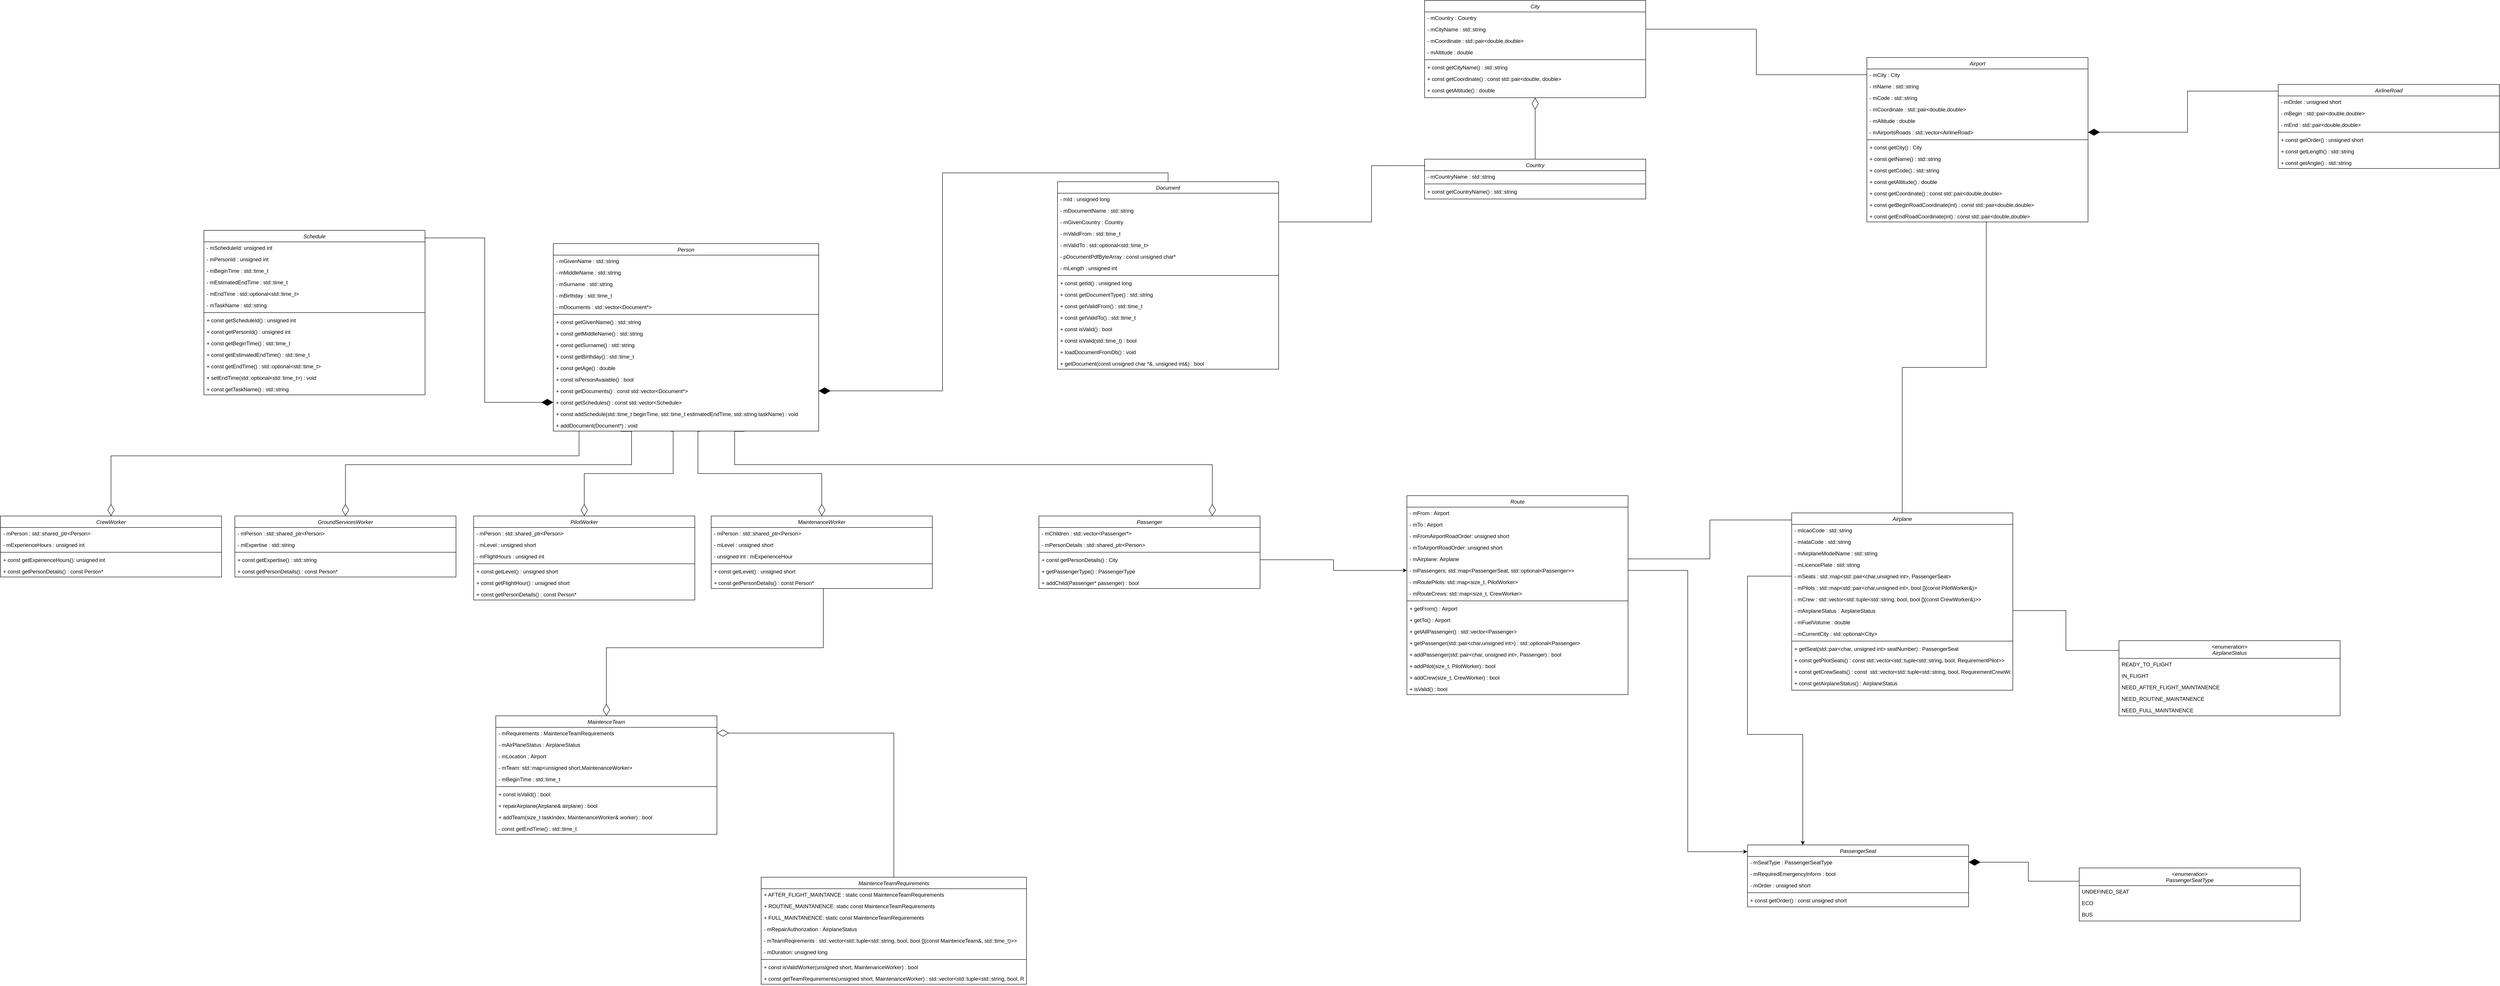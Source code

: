 <mxfile version="21.7.2" type="device">
  <diagram id="C5RBs43oDa-KdzZeNtuy" name="Page-1">
    <mxGraphModel dx="1635" dy="411" grid="1" gridSize="10" guides="1" tooltips="1" connect="1" arrows="1" fold="1" page="1" pageScale="1" pageWidth="827" pageHeight="1169" math="0" shadow="0">
      <root>
        <mxCell id="WIyWlLk6GJQsqaUBKTNV-0" />
        <mxCell id="WIyWlLk6GJQsqaUBKTNV-1" parent="WIyWlLk6GJQsqaUBKTNV-0" />
        <mxCell id="Cyv1DPju3obVMaO8v18J-0" value="Airport" style="swimlane;fontStyle=2;align=center;verticalAlign=top;childLayout=stackLayout;horizontal=1;startSize=26;horizontalStack=0;resizeParent=1;resizeLast=0;collapsible=1;marginBottom=0;rounded=0;shadow=0;strokeWidth=1;" parent="WIyWlLk6GJQsqaUBKTNV-1" vertex="1">
          <mxGeometry x="3440" y="849" width="500" height="372" as="geometry">
            <mxRectangle x="270" y="700" width="160" height="26" as="alternateBounds" />
          </mxGeometry>
        </mxCell>
        <mxCell id="Cyv1DPju3obVMaO8v18J-1" value="- mCity : City" style="text;align=left;verticalAlign=top;spacingLeft=4;spacingRight=4;overflow=hidden;rotatable=0;points=[[0,0.5],[1,0.5]];portConstraint=eastwest;" parent="Cyv1DPju3obVMaO8v18J-0" vertex="1">
          <mxGeometry y="26" width="500" height="26" as="geometry" />
        </mxCell>
        <mxCell id="Cyv1DPju3obVMaO8v18J-2" value="- mName : std::string" style="text;align=left;verticalAlign=top;spacingLeft=4;spacingRight=4;overflow=hidden;rotatable=0;points=[[0,0.5],[1,0.5]];portConstraint=eastwest;rounded=0;shadow=0;html=0;" parent="Cyv1DPju3obVMaO8v18J-0" vertex="1">
          <mxGeometry y="52" width="500" height="26" as="geometry" />
        </mxCell>
        <mxCell id="Cyv1DPju3obVMaO8v18J-3" value="- mCode : std::string" style="text;align=left;verticalAlign=top;spacingLeft=4;spacingRight=4;overflow=hidden;rotatable=0;points=[[0,0.5],[1,0.5]];portConstraint=eastwest;rounded=0;shadow=0;html=0;" parent="Cyv1DPju3obVMaO8v18J-0" vertex="1">
          <mxGeometry y="78" width="500" height="26" as="geometry" />
        </mxCell>
        <mxCell id="Cyv1DPju3obVMaO8v18J-8" value="- mCoordinate : std::pair&lt;double,double&gt;" style="text;align=left;verticalAlign=top;spacingLeft=4;spacingRight=4;overflow=hidden;rotatable=0;points=[[0,0.5],[1,0.5]];portConstraint=eastwest;rounded=0;shadow=0;html=0;" parent="Cyv1DPju3obVMaO8v18J-0" vertex="1">
          <mxGeometry y="104" width="500" height="26" as="geometry" />
        </mxCell>
        <mxCell id="Cyv1DPju3obVMaO8v18J-9" value="- mAltitude : double" style="text;align=left;verticalAlign=top;spacingLeft=4;spacingRight=4;overflow=hidden;rotatable=0;points=[[0,0.5],[1,0.5]];portConstraint=eastwest;rounded=0;shadow=0;html=0;" parent="Cyv1DPju3obVMaO8v18J-0" vertex="1">
          <mxGeometry y="130" width="500" height="26" as="geometry" />
        </mxCell>
        <mxCell id="Cyv1DPju3obVMaO8v18J-10" value="- mAirportsRoads : std::vector&lt;AirlineRoad&gt;" style="text;align=left;verticalAlign=top;spacingLeft=4;spacingRight=4;overflow=hidden;rotatable=0;points=[[0,0.5],[1,0.5]];portConstraint=eastwest;rounded=0;shadow=0;html=0;" parent="Cyv1DPju3obVMaO8v18J-0" vertex="1">
          <mxGeometry y="156" width="500" height="26" as="geometry" />
        </mxCell>
        <mxCell id="Cyv1DPju3obVMaO8v18J-4" value="" style="line;html=1;strokeWidth=1;align=left;verticalAlign=middle;spacingTop=-1;spacingLeft=3;spacingRight=3;rotatable=0;labelPosition=right;points=[];portConstraint=eastwest;" parent="Cyv1DPju3obVMaO8v18J-0" vertex="1">
          <mxGeometry y="182" width="500" height="8" as="geometry" />
        </mxCell>
        <mxCell id="Cyv1DPju3obVMaO8v18J-5" value="+ const getCity() : City" style="text;align=left;verticalAlign=top;spacingLeft=4;spacingRight=4;overflow=hidden;rotatable=0;points=[[0,0.5],[1,0.5]];portConstraint=eastwest;" parent="Cyv1DPju3obVMaO8v18J-0" vertex="1">
          <mxGeometry y="190" width="500" height="26" as="geometry" />
        </mxCell>
        <mxCell id="Cyv1DPju3obVMaO8v18J-11" value="+ const getName() : std::string" style="text;align=left;verticalAlign=top;spacingLeft=4;spacingRight=4;overflow=hidden;rotatable=0;points=[[0,0.5],[1,0.5]];portConstraint=eastwest;" parent="Cyv1DPju3obVMaO8v18J-0" vertex="1">
          <mxGeometry y="216" width="500" height="26" as="geometry" />
        </mxCell>
        <mxCell id="Cyv1DPju3obVMaO8v18J-12" value="+ const getCode() : std::string" style="text;align=left;verticalAlign=top;spacingLeft=4;spacingRight=4;overflow=hidden;rotatable=0;points=[[0,0.5],[1,0.5]];portConstraint=eastwest;" parent="Cyv1DPju3obVMaO8v18J-0" vertex="1">
          <mxGeometry y="242" width="500" height="26" as="geometry" />
        </mxCell>
        <mxCell id="hh4gEWW15FDj4tIsBF2Z-8" value="+ const getAltitude() : double " style="text;align=left;verticalAlign=top;spacingLeft=4;spacingRight=4;overflow=hidden;rotatable=0;points=[[0,0.5],[1,0.5]];portConstraint=eastwest;" vertex="1" parent="Cyv1DPju3obVMaO8v18J-0">
          <mxGeometry y="268" width="500" height="26" as="geometry" />
        </mxCell>
        <mxCell id="Cyv1DPju3obVMaO8v18J-13" value="+ const getCoordinate() : const std::pair&lt;double,double&gt;" style="text;align=left;verticalAlign=top;spacingLeft=4;spacingRight=4;overflow=hidden;rotatable=0;points=[[0,0.5],[1,0.5]];portConstraint=eastwest;" parent="Cyv1DPju3obVMaO8v18J-0" vertex="1">
          <mxGeometry y="294" width="500" height="26" as="geometry" />
        </mxCell>
        <mxCell id="Cyv1DPju3obVMaO8v18J-14" value="+ const getBeginRoadCoordinate(int) : const std::pair&lt;double,double&gt;" style="text;align=left;verticalAlign=top;spacingLeft=4;spacingRight=4;overflow=hidden;rotatable=0;points=[[0,0.5],[1,0.5]];portConstraint=eastwest;" parent="Cyv1DPju3obVMaO8v18J-0" vertex="1">
          <mxGeometry y="320" width="500" height="26" as="geometry" />
        </mxCell>
        <mxCell id="hh4gEWW15FDj4tIsBF2Z-9" value="+ const getEndRoadCoordinate(int) : const std::pair&lt;double,double&gt;" style="text;align=left;verticalAlign=top;spacingLeft=4;spacingRight=4;overflow=hidden;rotatable=0;points=[[0,0.5],[1,0.5]];portConstraint=eastwest;" vertex="1" parent="Cyv1DPju3obVMaO8v18J-0">
          <mxGeometry y="346" width="500" height="26" as="geometry" />
        </mxCell>
        <mxCell id="Cyv1DPju3obVMaO8v18J-28" value="AirlineRoad" style="swimlane;fontStyle=2;align=center;verticalAlign=top;childLayout=stackLayout;horizontal=1;startSize=26;horizontalStack=0;resizeParent=1;resizeLast=0;collapsible=1;marginBottom=0;rounded=0;shadow=0;strokeWidth=1;" parent="WIyWlLk6GJQsqaUBKTNV-1" vertex="1">
          <mxGeometry x="4370" y="910" width="500" height="190" as="geometry">
            <mxRectangle x="270" y="700" width="160" height="26" as="alternateBounds" />
          </mxGeometry>
        </mxCell>
        <mxCell id="Cyv1DPju3obVMaO8v18J-29" value="- mOrder : unsigned short" style="text;align=left;verticalAlign=top;spacingLeft=4;spacingRight=4;overflow=hidden;rotatable=0;points=[[0,0.5],[1,0.5]];portConstraint=eastwest;" parent="Cyv1DPju3obVMaO8v18J-28" vertex="1">
          <mxGeometry y="26" width="500" height="26" as="geometry" />
        </mxCell>
        <mxCell id="Cyv1DPju3obVMaO8v18J-30" value="- mBegin : std::pair&lt;double,double&gt;" style="text;align=left;verticalAlign=top;spacingLeft=4;spacingRight=4;overflow=hidden;rotatable=0;points=[[0,0.5],[1,0.5]];portConstraint=eastwest;rounded=0;shadow=0;html=0;" parent="Cyv1DPju3obVMaO8v18J-28" vertex="1">
          <mxGeometry y="52" width="500" height="26" as="geometry" />
        </mxCell>
        <mxCell id="Cyv1DPju3obVMaO8v18J-31" value="- mEnd : std::pair&lt;double,double&gt;" style="text;align=left;verticalAlign=top;spacingLeft=4;spacingRight=4;overflow=hidden;rotatable=0;points=[[0,0.5],[1,0.5]];portConstraint=eastwest;rounded=0;shadow=0;html=0;" parent="Cyv1DPju3obVMaO8v18J-28" vertex="1">
          <mxGeometry y="78" width="500" height="26" as="geometry" />
        </mxCell>
        <mxCell id="Cyv1DPju3obVMaO8v18J-35" value="" style="line;html=1;strokeWidth=1;align=left;verticalAlign=middle;spacingTop=-1;spacingLeft=3;spacingRight=3;rotatable=0;labelPosition=right;points=[];portConstraint=eastwest;" parent="Cyv1DPju3obVMaO8v18J-28" vertex="1">
          <mxGeometry y="104" width="500" height="8" as="geometry" />
        </mxCell>
        <mxCell id="Cyv1DPju3obVMaO8v18J-36" value="+ const getOrder() : unsigned short" style="text;align=left;verticalAlign=top;spacingLeft=4;spacingRight=4;overflow=hidden;rotatable=0;points=[[0,0.5],[1,0.5]];portConstraint=eastwest;" parent="Cyv1DPju3obVMaO8v18J-28" vertex="1">
          <mxGeometry y="112" width="500" height="26" as="geometry" />
        </mxCell>
        <mxCell id="Cyv1DPju3obVMaO8v18J-37" value="+ const getLength() : std::string" style="text;align=left;verticalAlign=top;spacingLeft=4;spacingRight=4;overflow=hidden;rotatable=0;points=[[0,0.5],[1,0.5]];portConstraint=eastwest;" parent="Cyv1DPju3obVMaO8v18J-28" vertex="1">
          <mxGeometry y="138" width="500" height="26" as="geometry" />
        </mxCell>
        <mxCell id="Cyv1DPju3obVMaO8v18J-38" value="+ const getAngle() : std::string" style="text;align=left;verticalAlign=top;spacingLeft=4;spacingRight=4;overflow=hidden;rotatable=0;points=[[0,0.5],[1,0.5]];portConstraint=eastwest;" parent="Cyv1DPju3obVMaO8v18J-28" vertex="1">
          <mxGeometry y="164" width="500" height="26" as="geometry" />
        </mxCell>
        <mxCell id="Cyv1DPju3obVMaO8v18J-41" value="&lt;enumeration&gt;&#xa;AirplaneStatus" style="swimlane;fontStyle=2;align=center;verticalAlign=top;childLayout=stackLayout;horizontal=1;startSize=40;horizontalStack=0;resizeParent=1;resizeLast=0;collapsible=1;marginBottom=0;rounded=0;shadow=0;strokeWidth=1;" parent="WIyWlLk6GJQsqaUBKTNV-1" vertex="1">
          <mxGeometry x="4010" y="2168" width="500" height="170" as="geometry">
            <mxRectangle x="270" y="700" width="160" height="26" as="alternateBounds" />
          </mxGeometry>
        </mxCell>
        <mxCell id="Cyv1DPju3obVMaO8v18J-42" value="READY_TO_FLIGHT" style="text;align=left;verticalAlign=top;spacingLeft=4;spacingRight=4;overflow=hidden;rotatable=0;points=[[0,0.5],[1,0.5]];portConstraint=eastwest;" parent="Cyv1DPju3obVMaO8v18J-41" vertex="1">
          <mxGeometry y="40" width="500" height="26" as="geometry" />
        </mxCell>
        <mxCell id="Cyv1DPju3obVMaO8v18J-43" value="IN_FLIGHT" style="text;align=left;verticalAlign=top;spacingLeft=4;spacingRight=4;overflow=hidden;rotatable=0;points=[[0,0.5],[1,0.5]];portConstraint=eastwest;rounded=0;shadow=0;html=0;" parent="Cyv1DPju3obVMaO8v18J-41" vertex="1">
          <mxGeometry y="66" width="500" height="26" as="geometry" />
        </mxCell>
        <mxCell id="Cyv1DPju3obVMaO8v18J-44" value="NEED_AFTER_FLIGHT_MAINTANENCE" style="text;align=left;verticalAlign=top;spacingLeft=4;spacingRight=4;overflow=hidden;rotatable=0;points=[[0,0.5],[1,0.5]];portConstraint=eastwest;rounded=0;shadow=0;html=0;" parent="Cyv1DPju3obVMaO8v18J-41" vertex="1">
          <mxGeometry y="92" width="500" height="26" as="geometry" />
        </mxCell>
        <mxCell id="Cyv1DPju3obVMaO8v18J-50" value="NEED_ROUTINE_MAINTANENCE" style="text;align=left;verticalAlign=top;spacingLeft=4;spacingRight=4;overflow=hidden;rotatable=0;points=[[0,0.5],[1,0.5]];portConstraint=eastwest;rounded=0;shadow=0;html=0;" parent="Cyv1DPju3obVMaO8v18J-41" vertex="1">
          <mxGeometry y="118" width="500" height="26" as="geometry" />
        </mxCell>
        <mxCell id="Cyv1DPju3obVMaO8v18J-66" value="NEED_FULL_MAINTANENCE" style="text;align=left;verticalAlign=top;spacingLeft=4;spacingRight=4;overflow=hidden;rotatable=0;points=[[0,0.5],[1,0.5]];portConstraint=eastwest;rounded=0;shadow=0;html=0;" parent="Cyv1DPju3obVMaO8v18J-41" vertex="1">
          <mxGeometry y="144" width="500" height="26" as="geometry" />
        </mxCell>
        <mxCell id="hh4gEWW15FDj4tIsBF2Z-1" style="edgeStyle=orthogonalEdgeStyle;rounded=0;orthogonalLoop=1;jettySize=auto;html=1;exitX=0.5;exitY=0;exitDx=0;exitDy=0;endArrow=none;endFill=0;entryX=0.54;entryY=0.962;entryDx=0;entryDy=0;entryPerimeter=0;" edge="1" parent="WIyWlLk6GJQsqaUBKTNV-1" source="Cyv1DPju3obVMaO8v18J-54" target="hh4gEWW15FDj4tIsBF2Z-9">
          <mxGeometry relative="1" as="geometry">
            <mxPoint x="3720" y="1170" as="targetPoint" />
          </mxGeometry>
        </mxCell>
        <mxCell id="Cyv1DPju3obVMaO8v18J-54" value="Airplane" style="swimlane;fontStyle=2;align=center;verticalAlign=top;childLayout=stackLayout;horizontal=1;startSize=26;horizontalStack=0;resizeParent=1;resizeLast=0;collapsible=1;marginBottom=0;rounded=0;shadow=0;strokeWidth=1;" parent="WIyWlLk6GJQsqaUBKTNV-1" vertex="1">
          <mxGeometry x="3270" y="1879" width="500" height="401" as="geometry">
            <mxRectangle x="270" y="700" width="160" height="26" as="alternateBounds" />
          </mxGeometry>
        </mxCell>
        <mxCell id="Cyv1DPju3obVMaO8v18J-55" value="- mIcaoCode : std::string" style="text;align=left;verticalAlign=top;spacingLeft=4;spacingRight=4;overflow=hidden;rotatable=0;points=[[0,0.5],[1,0.5]];portConstraint=eastwest;" parent="Cyv1DPju3obVMaO8v18J-54" vertex="1">
          <mxGeometry y="26" width="500" height="26" as="geometry" />
        </mxCell>
        <mxCell id="Cyv1DPju3obVMaO8v18J-56" value="- mIataCode : std::string" style="text;align=left;verticalAlign=top;spacingLeft=4;spacingRight=4;overflow=hidden;rotatable=0;points=[[0,0.5],[1,0.5]];portConstraint=eastwest;rounded=0;shadow=0;html=0;" parent="Cyv1DPju3obVMaO8v18J-54" vertex="1">
          <mxGeometry y="52" width="500" height="26" as="geometry" />
        </mxCell>
        <mxCell id="Cyv1DPju3obVMaO8v18J-57" value="- mAirplaneModelName : std::string" style="text;align=left;verticalAlign=top;spacingLeft=4;spacingRight=4;overflow=hidden;rotatable=0;points=[[0,0.5],[1,0.5]];portConstraint=eastwest;rounded=0;shadow=0;html=0;" parent="Cyv1DPju3obVMaO8v18J-54" vertex="1">
          <mxGeometry y="78" width="500" height="26" as="geometry" />
        </mxCell>
        <mxCell id="Cyv1DPju3obVMaO8v18J-58" value="- mLicencePlate : std::string" style="text;align=left;verticalAlign=top;spacingLeft=4;spacingRight=4;overflow=hidden;rotatable=0;points=[[0,0.5],[1,0.5]];portConstraint=eastwest;rounded=0;shadow=0;html=0;" parent="Cyv1DPju3obVMaO8v18J-54" vertex="1">
          <mxGeometry y="104" width="500" height="26" as="geometry" />
        </mxCell>
        <mxCell id="Cyv1DPju3obVMaO8v18J-59" value="- mSeats : std::map&lt;std::pair&lt;char,unsigned int&gt;, PassengerSeat&gt;" style="text;align=left;verticalAlign=top;spacingLeft=4;spacingRight=4;overflow=hidden;rotatable=0;points=[[0,0.5],[1,0.5]];portConstraint=eastwest;rounded=0;shadow=0;html=0;" parent="Cyv1DPju3obVMaO8v18J-54" vertex="1">
          <mxGeometry y="130" width="500" height="26" as="geometry" />
        </mxCell>
        <mxCell id="Cyv1DPju3obVMaO8v18J-60" value="- mPilots : std::map&lt;std::pair&lt;char,unsigned int&gt;, bool [](const PilotWorker&amp;)&gt;" style="text;align=left;verticalAlign=top;spacingLeft=4;spacingRight=4;overflow=hidden;rotatable=0;points=[[0,0.5],[1,0.5]];portConstraint=eastwest;rounded=0;shadow=0;html=0;" parent="Cyv1DPju3obVMaO8v18J-54" vertex="1">
          <mxGeometry y="156" width="500" height="26" as="geometry" />
        </mxCell>
        <mxCell id="Cyv1DPju3obVMaO8v18J-61" value="- mCrew : std::vector&lt;std::tuple&lt;std::string, bool, bool [](const CrewWorker&amp;)&gt;&gt;" style="text;align=left;verticalAlign=top;spacingLeft=4;spacingRight=4;overflow=hidden;rotatable=0;points=[[0,0.5],[1,0.5]];portConstraint=eastwest;rounded=0;shadow=0;html=0;" parent="Cyv1DPju3obVMaO8v18J-54" vertex="1">
          <mxGeometry y="182" width="500" height="26" as="geometry" />
        </mxCell>
        <mxCell id="Cyv1DPju3obVMaO8v18J-244" value="- mAirplaneStatus : AirplaneStatus" style="text;align=left;verticalAlign=top;spacingLeft=4;spacingRight=4;overflow=hidden;rotatable=0;points=[[0,0.5],[1,0.5]];portConstraint=eastwest;rounded=0;shadow=0;html=0;" parent="Cyv1DPju3obVMaO8v18J-54" vertex="1">
          <mxGeometry y="208" width="500" height="26" as="geometry" />
        </mxCell>
        <mxCell id="Cyv1DPju3obVMaO8v18J-245" value="- mFuelVolume : double" style="text;align=left;verticalAlign=top;spacingLeft=4;spacingRight=4;overflow=hidden;rotatable=0;points=[[0,0.5],[1,0.5]];portConstraint=eastwest;rounded=0;shadow=0;html=0;" parent="Cyv1DPju3obVMaO8v18J-54" vertex="1">
          <mxGeometry y="234" width="500" height="26" as="geometry" />
        </mxCell>
        <mxCell id="Cyv1DPju3obVMaO8v18J-246" value="- mCurrentCity : std::optional&lt;City&gt;" style="text;align=left;verticalAlign=top;spacingLeft=4;spacingRight=4;overflow=hidden;rotatable=0;points=[[0,0.5],[1,0.5]];portConstraint=eastwest;rounded=0;shadow=0;html=0;" parent="Cyv1DPju3obVMaO8v18J-54" vertex="1">
          <mxGeometry y="260" width="500" height="26" as="geometry" />
        </mxCell>
        <mxCell id="Cyv1DPju3obVMaO8v18J-62" value="" style="line;html=1;strokeWidth=1;align=left;verticalAlign=middle;spacingTop=-1;spacingLeft=3;spacingRight=3;rotatable=0;labelPosition=right;points=[];portConstraint=eastwest;" parent="Cyv1DPju3obVMaO8v18J-54" vertex="1">
          <mxGeometry y="286" width="500" height="8" as="geometry" />
        </mxCell>
        <mxCell id="Cyv1DPju3obVMaO8v18J-63" value="+ getSeat(std::pair&lt;char, unsigned int&gt; seatNumber) : PassengerSeat " style="text;align=left;verticalAlign=top;spacingLeft=4;spacingRight=4;overflow=hidden;rotatable=0;points=[[0,0.5],[1,0.5]];portConstraint=eastwest;" parent="Cyv1DPju3obVMaO8v18J-54" vertex="1">
          <mxGeometry y="294" width="500" height="26" as="geometry" />
        </mxCell>
        <mxCell id="Cyv1DPju3obVMaO8v18J-64" value="+ const getPilotSeats() : const std::vector&lt;std::tuple&lt;std::string, bool, RequirementPilot&gt;&gt;" style="text;align=left;verticalAlign=top;spacingLeft=4;spacingRight=4;overflow=hidden;rotatable=0;points=[[0,0.5],[1,0.5]];portConstraint=eastwest;" parent="Cyv1DPju3obVMaO8v18J-54" vertex="1">
          <mxGeometry y="320" width="500" height="26" as="geometry" />
        </mxCell>
        <mxCell id="Cyv1DPju3obVMaO8v18J-65" value="+ const getCrewSeats() : const  std::vector&lt;std::tuple&lt;std::string, bool, RequirementCrewWorker&gt;&gt;" style="text;align=left;verticalAlign=top;spacingLeft=4;spacingRight=4;overflow=hidden;rotatable=0;points=[[0,0.5],[1,0.5]];portConstraint=eastwest;" parent="Cyv1DPju3obVMaO8v18J-54" vertex="1">
          <mxGeometry y="346" width="500" height="26" as="geometry" />
        </mxCell>
        <mxCell id="Cyv1DPju3obVMaO8v18J-248" value="+ const getAirplaneStatus() : AirplaneStatus" style="text;align=left;verticalAlign=top;spacingLeft=4;spacingRight=4;overflow=hidden;rotatable=0;points=[[0,0.5],[1,0.5]];portConstraint=eastwest;rounded=0;shadow=0;html=0;" parent="Cyv1DPju3obVMaO8v18J-54" vertex="1">
          <mxGeometry y="372" width="500" height="26" as="geometry" />
        </mxCell>
        <mxCell id="Cyv1DPju3obVMaO8v18J-68" value="PassengerSeat" style="swimlane;fontStyle=2;align=center;verticalAlign=top;childLayout=stackLayout;horizontal=1;startSize=26;horizontalStack=0;resizeParent=1;resizeLast=0;collapsible=1;marginBottom=0;rounded=0;shadow=0;strokeWidth=1;" parent="WIyWlLk6GJQsqaUBKTNV-1" vertex="1">
          <mxGeometry x="3170" y="2630" width="500" height="140" as="geometry">
            <mxRectangle x="270" y="700" width="160" height="26" as="alternateBounds" />
          </mxGeometry>
        </mxCell>
        <mxCell id="Cyv1DPju3obVMaO8v18J-69" value="- mSeatType : PassengerSeatType" style="text;align=left;verticalAlign=top;spacingLeft=4;spacingRight=4;overflow=hidden;rotatable=0;points=[[0,0.5],[1,0.5]];portConstraint=eastwest;" parent="Cyv1DPju3obVMaO8v18J-68" vertex="1">
          <mxGeometry y="26" width="500" height="26" as="geometry" />
        </mxCell>
        <mxCell id="Cyv1DPju3obVMaO8v18J-70" value="- mRequiredEmergencyInform : bool" style="text;align=left;verticalAlign=top;spacingLeft=4;spacingRight=4;overflow=hidden;rotatable=0;points=[[0,0.5],[1,0.5]];portConstraint=eastwest;rounded=0;shadow=0;html=0;" parent="Cyv1DPju3obVMaO8v18J-68" vertex="1">
          <mxGeometry y="52" width="500" height="26" as="geometry" />
        </mxCell>
        <mxCell id="Cyv1DPju3obVMaO8v18J-71" value="- mOrder : unsigned short" style="text;align=left;verticalAlign=top;spacingLeft=4;spacingRight=4;overflow=hidden;rotatable=0;points=[[0,0.5],[1,0.5]];portConstraint=eastwest;rounded=0;shadow=0;html=0;" parent="Cyv1DPju3obVMaO8v18J-68" vertex="1">
          <mxGeometry y="78" width="500" height="26" as="geometry" />
        </mxCell>
        <mxCell id="Cyv1DPju3obVMaO8v18J-76" value="" style="line;html=1;strokeWidth=1;align=left;verticalAlign=middle;spacingTop=-1;spacingLeft=3;spacingRight=3;rotatable=0;labelPosition=right;points=[];portConstraint=eastwest;" parent="Cyv1DPju3obVMaO8v18J-68" vertex="1">
          <mxGeometry y="104" width="500" height="8" as="geometry" />
        </mxCell>
        <mxCell id="Cyv1DPju3obVMaO8v18J-77" value="+ const getOrder() : const unsigned short" style="text;align=left;verticalAlign=top;spacingLeft=4;spacingRight=4;overflow=hidden;rotatable=0;points=[[0,0.5],[1,0.5]];portConstraint=eastwest;" parent="Cyv1DPju3obVMaO8v18J-68" vertex="1">
          <mxGeometry y="112" width="500" height="26" as="geometry" />
        </mxCell>
        <mxCell id="Cyv1DPju3obVMaO8v18J-86" value="MaintenceTeamRequirements" style="swimlane;fontStyle=2;align=center;verticalAlign=top;childLayout=stackLayout;horizontal=1;startSize=26;horizontalStack=0;resizeParent=1;resizeLast=0;collapsible=1;marginBottom=0;rounded=0;shadow=0;strokeWidth=1;" parent="WIyWlLk6GJQsqaUBKTNV-1" vertex="1">
          <mxGeometry x="940" y="2703" width="600" height="242" as="geometry">
            <mxRectangle x="270" y="700" width="160" height="26" as="alternateBounds" />
          </mxGeometry>
        </mxCell>
        <mxCell id="Cyv1DPju3obVMaO8v18J-87" value="+ AFTER_FLIGHT_MAINTANCE : static const MaintenceTeamRequirements" style="text;align=left;verticalAlign=top;spacingLeft=4;spacingRight=4;overflow=hidden;rotatable=0;points=[[0,0.5],[1,0.5]];portConstraint=eastwest;" parent="Cyv1DPju3obVMaO8v18J-86" vertex="1">
          <mxGeometry y="26" width="600" height="26" as="geometry" />
        </mxCell>
        <mxCell id="Cyv1DPju3obVMaO8v18J-99" value="+ ROUTINE_MAINTANENCE: static const MaintenceTeamRequirements" style="text;align=left;verticalAlign=top;spacingLeft=4;spacingRight=4;overflow=hidden;rotatable=0;points=[[0,0.5],[1,0.5]];portConstraint=eastwest;" parent="Cyv1DPju3obVMaO8v18J-86" vertex="1">
          <mxGeometry y="52" width="600" height="26" as="geometry" />
        </mxCell>
        <mxCell id="Cyv1DPju3obVMaO8v18J-100" value="+ FULL_MAINTANENCE: static const MaintenceTeamRequirements" style="text;align=left;verticalAlign=top;spacingLeft=4;spacingRight=4;overflow=hidden;rotatable=0;points=[[0,0.5],[1,0.5]];portConstraint=eastwest;" parent="Cyv1DPju3obVMaO8v18J-86" vertex="1">
          <mxGeometry y="78" width="600" height="26" as="geometry" />
        </mxCell>
        <mxCell id="Cyv1DPju3obVMaO8v18J-98" value="- mRepairAuthorization : AirplaneStatus" style="text;align=left;verticalAlign=top;spacingLeft=4;spacingRight=4;overflow=hidden;rotatable=0;points=[[0,0.5],[1,0.5]];portConstraint=eastwest;" parent="Cyv1DPju3obVMaO8v18J-86" vertex="1">
          <mxGeometry y="104" width="600" height="26" as="geometry" />
        </mxCell>
        <mxCell id="Cyv1DPju3obVMaO8v18J-88" value="- mTeamReqirements : std::vector&lt;std::tuple&lt;std::string, bool, bool [](const MaintenceTeam&amp;, std::time_t)&gt;&gt;" style="text;align=left;verticalAlign=top;spacingLeft=4;spacingRight=4;overflow=hidden;rotatable=0;points=[[0,0.5],[1,0.5]];portConstraint=eastwest;rounded=0;shadow=0;html=0;" parent="Cyv1DPju3obVMaO8v18J-86" vertex="1">
          <mxGeometry y="130" width="600" height="26" as="geometry" />
        </mxCell>
        <mxCell id="hh4gEWW15FDj4tIsBF2Z-31" value="- mDuration: unsigned long" style="text;align=left;verticalAlign=top;spacingLeft=4;spacingRight=4;overflow=hidden;rotatable=0;points=[[0,0.5],[1,0.5]];portConstraint=eastwest;" vertex="1" parent="Cyv1DPju3obVMaO8v18J-86">
          <mxGeometry y="156" width="600" height="26" as="geometry" />
        </mxCell>
        <mxCell id="Cyv1DPju3obVMaO8v18J-94" value="" style="line;html=1;strokeWidth=1;align=left;verticalAlign=middle;spacingTop=-1;spacingLeft=3;spacingRight=3;rotatable=0;labelPosition=right;points=[];portConstraint=eastwest;" parent="Cyv1DPju3obVMaO8v18J-86" vertex="1">
          <mxGeometry y="182" width="600" height="8" as="geometry" />
        </mxCell>
        <mxCell id="Cyv1DPju3obVMaO8v18J-95" value="+ const isValidWorker(unsigned short, MaintenanceWorker) : bool " style="text;align=left;verticalAlign=top;spacingLeft=4;spacingRight=4;overflow=hidden;rotatable=0;points=[[0,0.5],[1,0.5]];portConstraint=eastwest;" parent="Cyv1DPju3obVMaO8v18J-86" vertex="1">
          <mxGeometry y="190" width="600" height="26" as="geometry" />
        </mxCell>
        <mxCell id="Cyv1DPju3obVMaO8v18J-101" value="+ const getTeamRequirements(unsigned short, MaintenanceWorker) : std::vector&lt;std::tuple&lt;std::string, bool, RequirementTeam&gt;&gt;" style="text;align=left;verticalAlign=top;spacingLeft=4;spacingRight=4;overflow=hidden;rotatable=0;points=[[0,0.5],[1,0.5]];portConstraint=eastwest;" parent="Cyv1DPju3obVMaO8v18J-86" vertex="1">
          <mxGeometry y="216" width="600" height="26" as="geometry" />
        </mxCell>
        <mxCell id="Cyv1DPju3obVMaO8v18J-252" style="edgeStyle=orthogonalEdgeStyle;rounded=0;orthogonalLoop=1;jettySize=auto;html=1;entryX=0.507;entryY=1.016;entryDx=0;entryDy=0;entryPerimeter=0;startArrow=diamondThin;startFill=0;startSize=24;endArrow=none;endFill=0;" parent="WIyWlLk6GJQsqaUBKTNV-1" source="Cyv1DPju3obVMaO8v18J-103" target="Cyv1DPju3obVMaO8v18J-169" edge="1">
          <mxGeometry relative="1" as="geometry" />
        </mxCell>
        <mxCell id="Cyv1DPju3obVMaO8v18J-103" value="MaintenceTeam" style="swimlane;fontStyle=2;align=center;verticalAlign=top;childLayout=stackLayout;horizontal=1;startSize=26;horizontalStack=0;resizeParent=1;resizeLast=0;collapsible=1;marginBottom=0;rounded=0;shadow=0;strokeWidth=1;" parent="WIyWlLk6GJQsqaUBKTNV-1" vertex="1">
          <mxGeometry x="340" y="2338" width="500" height="268" as="geometry">
            <mxRectangle x="270" y="700" width="160" height="26" as="alternateBounds" />
          </mxGeometry>
        </mxCell>
        <mxCell id="Cyv1DPju3obVMaO8v18J-107" value="- mRequirements : MaintenceTeamRequirements" style="text;align=left;verticalAlign=top;spacingLeft=4;spacingRight=4;overflow=hidden;rotatable=0;points=[[0,0.5],[1,0.5]];portConstraint=eastwest;" parent="Cyv1DPju3obVMaO8v18J-103" vertex="1">
          <mxGeometry y="26" width="500" height="26" as="geometry" />
        </mxCell>
        <mxCell id="Cyv1DPju3obVMaO8v18J-112" value="- mAirPlaneStatus : AirplaneStatus" style="text;align=left;verticalAlign=top;spacingLeft=4;spacingRight=4;overflow=hidden;rotatable=0;points=[[0,0.5],[1,0.5]];portConstraint=eastwest;" parent="Cyv1DPju3obVMaO8v18J-103" vertex="1">
          <mxGeometry y="52" width="500" height="26" as="geometry" />
        </mxCell>
        <mxCell id="Cyv1DPju3obVMaO8v18J-113" value="- mLocation : Airport" style="text;align=left;verticalAlign=top;spacingLeft=4;spacingRight=4;overflow=hidden;rotatable=0;points=[[0,0.5],[1,0.5]];portConstraint=eastwest;" parent="Cyv1DPju3obVMaO8v18J-103" vertex="1">
          <mxGeometry y="78" width="500" height="26" as="geometry" />
        </mxCell>
        <mxCell id="Cyv1DPju3obVMaO8v18J-114" value="- mTeam: std::map&lt;unsigned short,MaintenanceWorker&gt;" style="text;align=left;verticalAlign=top;spacingLeft=4;spacingRight=4;overflow=hidden;rotatable=0;points=[[0,0.5],[1,0.5]];portConstraint=eastwest;" parent="Cyv1DPju3obVMaO8v18J-103" vertex="1">
          <mxGeometry y="104" width="500" height="26" as="geometry" />
        </mxCell>
        <mxCell id="hh4gEWW15FDj4tIsBF2Z-32" value="- mBeginTime : std::time_t" style="text;align=left;verticalAlign=top;spacingLeft=4;spacingRight=4;overflow=hidden;rotatable=0;points=[[0,0.5],[1,0.5]];portConstraint=eastwest;" vertex="1" parent="Cyv1DPju3obVMaO8v18J-103">
          <mxGeometry y="130" width="500" height="26" as="geometry" />
        </mxCell>
        <mxCell id="Cyv1DPju3obVMaO8v18J-109" value="" style="line;html=1;strokeWidth=1;align=left;verticalAlign=middle;spacingTop=-1;spacingLeft=3;spacingRight=3;rotatable=0;labelPosition=right;points=[];portConstraint=eastwest;" parent="Cyv1DPju3obVMaO8v18J-103" vertex="1">
          <mxGeometry y="156" width="500" height="8" as="geometry" />
        </mxCell>
        <mxCell id="Cyv1DPju3obVMaO8v18J-110" value="+ const isValid() : bool" style="text;align=left;verticalAlign=top;spacingLeft=4;spacingRight=4;overflow=hidden;rotatable=0;points=[[0,0.5],[1,0.5]];portConstraint=eastwest;" parent="Cyv1DPju3obVMaO8v18J-103" vertex="1">
          <mxGeometry y="164" width="500" height="26" as="geometry" />
        </mxCell>
        <mxCell id="Cyv1DPju3obVMaO8v18J-115" value="+ repairAirplane(Airplane&amp; airplane) : bool" style="text;align=left;verticalAlign=top;spacingLeft=4;spacingRight=4;overflow=hidden;rotatable=0;points=[[0,0.5],[1,0.5]];portConstraint=eastwest;" parent="Cyv1DPju3obVMaO8v18J-103" vertex="1">
          <mxGeometry y="190" width="500" height="26" as="geometry" />
        </mxCell>
        <mxCell id="Cyv1DPju3obVMaO8v18J-116" value="+ addTeam(size_t taskIndex, MaintenanceWorker&amp; worker) : bool" style="text;align=left;verticalAlign=top;spacingLeft=4;spacingRight=4;overflow=hidden;rotatable=0;points=[[0,0.5],[1,0.5]];portConstraint=eastwest;" parent="Cyv1DPju3obVMaO8v18J-103" vertex="1">
          <mxGeometry y="216" width="500" height="26" as="geometry" />
        </mxCell>
        <mxCell id="hh4gEWW15FDj4tIsBF2Z-33" value="- const getEndTime() : std::time_t" style="text;align=left;verticalAlign=top;spacingLeft=4;spacingRight=4;overflow=hidden;rotatable=0;points=[[0,0.5],[1,0.5]];portConstraint=eastwest;" vertex="1" parent="Cyv1DPju3obVMaO8v18J-103">
          <mxGeometry y="242" width="500" height="26" as="geometry" />
        </mxCell>
        <mxCell id="Cyv1DPju3obVMaO8v18J-117" value="Route" style="swimlane;fontStyle=2;align=center;verticalAlign=top;childLayout=stackLayout;horizontal=1;startSize=26;horizontalStack=0;resizeParent=1;resizeLast=0;collapsible=1;marginBottom=0;rounded=0;shadow=0;strokeWidth=1;" parent="WIyWlLk6GJQsqaUBKTNV-1" vertex="1">
          <mxGeometry x="2400" y="1840" width="500" height="450" as="geometry">
            <mxRectangle x="270" y="700" width="160" height="26" as="alternateBounds" />
          </mxGeometry>
        </mxCell>
        <mxCell id="Cyv1DPju3obVMaO8v18J-118" value="- mFrom : Airport " style="text;align=left;verticalAlign=top;spacingLeft=4;spacingRight=4;overflow=hidden;rotatable=0;points=[[0,0.5],[1,0.5]];portConstraint=eastwest;" parent="Cyv1DPju3obVMaO8v18J-117" vertex="1">
          <mxGeometry y="26" width="500" height="26" as="geometry" />
        </mxCell>
        <mxCell id="Cyv1DPju3obVMaO8v18J-119" value="- mTo : Airport" style="text;align=left;verticalAlign=top;spacingLeft=4;spacingRight=4;overflow=hidden;rotatable=0;points=[[0,0.5],[1,0.5]];portConstraint=eastwest;rounded=0;shadow=0;html=0;" parent="Cyv1DPju3obVMaO8v18J-117" vertex="1">
          <mxGeometry y="52" width="500" height="26" as="geometry" />
        </mxCell>
        <mxCell id="Cyv1DPju3obVMaO8v18J-120" value="- mFromAirportRoadOrder: unsigned short" style="text;align=left;verticalAlign=top;spacingLeft=4;spacingRight=4;overflow=hidden;rotatable=0;points=[[0,0.5],[1,0.5]];portConstraint=eastwest;rounded=0;shadow=0;html=0;" parent="Cyv1DPju3obVMaO8v18J-117" vertex="1">
          <mxGeometry y="78" width="500" height="26" as="geometry" />
        </mxCell>
        <mxCell id="Cyv1DPju3obVMaO8v18J-121" value="- mToAirportRoadOrder: unsigned short " style="text;align=left;verticalAlign=top;spacingLeft=4;spacingRight=4;overflow=hidden;rotatable=0;points=[[0,0.5],[1,0.5]];portConstraint=eastwest;rounded=0;shadow=0;html=0;" parent="Cyv1DPju3obVMaO8v18J-117" vertex="1">
          <mxGeometry y="104" width="500" height="26" as="geometry" />
        </mxCell>
        <mxCell id="Cyv1DPju3obVMaO8v18J-122" value="- mAirplane: Airplane" style="text;align=left;verticalAlign=top;spacingLeft=4;spacingRight=4;overflow=hidden;rotatable=0;points=[[0,0.5],[1,0.5]];portConstraint=eastwest;rounded=0;shadow=0;html=0;" parent="Cyv1DPju3obVMaO8v18J-117" vertex="1">
          <mxGeometry y="130" width="500" height="26" as="geometry" />
        </mxCell>
        <mxCell id="Cyv1DPju3obVMaO8v18J-123" value="- mPassengers: std::map&lt;PassengerSeat, std::optional&lt;Passenger&gt;&gt;" style="text;align=left;verticalAlign=top;spacingLeft=4;spacingRight=4;overflow=hidden;rotatable=0;points=[[0,0.5],[1,0.5]];portConstraint=eastwest;rounded=0;shadow=0;html=0;" parent="Cyv1DPju3obVMaO8v18J-117" vertex="1">
          <mxGeometry y="156" width="500" height="26" as="geometry" />
        </mxCell>
        <mxCell id="Cyv1DPju3obVMaO8v18J-124" value="- mRoutePilots: std::map&lt;size_t, PilotWorker&gt;" style="text;align=left;verticalAlign=top;spacingLeft=4;spacingRight=4;overflow=hidden;rotatable=0;points=[[0,0.5],[1,0.5]];portConstraint=eastwest;rounded=0;shadow=0;html=0;" parent="Cyv1DPju3obVMaO8v18J-117" vertex="1">
          <mxGeometry y="182" width="500" height="26" as="geometry" />
        </mxCell>
        <mxCell id="Cyv1DPju3obVMaO8v18J-130" value="- mRouteCrews: std::map&lt;size_t, CrewWorker&gt;" style="text;align=left;verticalAlign=top;spacingLeft=4;spacingRight=4;overflow=hidden;rotatable=0;points=[[0,0.5],[1,0.5]];portConstraint=eastwest;rounded=0;shadow=0;html=0;" parent="Cyv1DPju3obVMaO8v18J-117" vertex="1">
          <mxGeometry y="208" width="500" height="26" as="geometry" />
        </mxCell>
        <mxCell id="Cyv1DPju3obVMaO8v18J-125" value="" style="line;html=1;strokeWidth=1;align=left;verticalAlign=middle;spacingTop=-1;spacingLeft=3;spacingRight=3;rotatable=0;labelPosition=right;points=[];portConstraint=eastwest;" parent="Cyv1DPju3obVMaO8v18J-117" vertex="1">
          <mxGeometry y="234" width="500" height="8" as="geometry" />
        </mxCell>
        <mxCell id="Cyv1DPju3obVMaO8v18J-132" value="+ getFrom() : Airport" style="text;align=left;verticalAlign=top;spacingLeft=4;spacingRight=4;overflow=hidden;rotatable=0;points=[[0,0.5],[1,0.5]];portConstraint=eastwest;" parent="Cyv1DPju3obVMaO8v18J-117" vertex="1">
          <mxGeometry y="242" width="500" height="26" as="geometry" />
        </mxCell>
        <mxCell id="Cyv1DPju3obVMaO8v18J-131" value="+ getTo() : Airport" style="text;align=left;verticalAlign=top;spacingLeft=4;spacingRight=4;overflow=hidden;rotatable=0;points=[[0,0.5],[1,0.5]];portConstraint=eastwest;" parent="Cyv1DPju3obVMaO8v18J-117" vertex="1">
          <mxGeometry y="268" width="500" height="26" as="geometry" />
        </mxCell>
        <mxCell id="Cyv1DPju3obVMaO8v18J-126" value="+ getAllPassenger() : std::vector&lt;Passenger&gt;" style="text;align=left;verticalAlign=top;spacingLeft=4;spacingRight=4;overflow=hidden;rotatable=0;points=[[0,0.5],[1,0.5]];portConstraint=eastwest;" parent="Cyv1DPju3obVMaO8v18J-117" vertex="1">
          <mxGeometry y="294" width="500" height="26" as="geometry" />
        </mxCell>
        <mxCell id="Cyv1DPju3obVMaO8v18J-127" value="+ getPassenger(std::pair&lt;char,unsigned int&gt;) : std::optional&lt;Passenger&gt;" style="text;align=left;verticalAlign=top;spacingLeft=4;spacingRight=4;overflow=hidden;rotatable=0;points=[[0,0.5],[1,0.5]];portConstraint=eastwest;" parent="Cyv1DPju3obVMaO8v18J-117" vertex="1">
          <mxGeometry y="320" width="500" height="26" as="geometry" />
        </mxCell>
        <mxCell id="Cyv1DPju3obVMaO8v18J-128" value="+ addPassenger(std::pair&lt;char, unsigned int&gt;, Passenger) : bool" style="text;align=left;verticalAlign=top;spacingLeft=4;spacingRight=4;overflow=hidden;rotatable=0;points=[[0,0.5],[1,0.5]];portConstraint=eastwest;" parent="Cyv1DPju3obVMaO8v18J-117" vertex="1">
          <mxGeometry y="346" width="500" height="26" as="geometry" />
        </mxCell>
        <mxCell id="Cyv1DPju3obVMaO8v18J-133" value="+ addPilot(size_t, PilotWorker) : bool" style="text;align=left;verticalAlign=top;spacingLeft=4;spacingRight=4;overflow=hidden;rotatable=0;points=[[0,0.5],[1,0.5]];portConstraint=eastwest;" parent="Cyv1DPju3obVMaO8v18J-117" vertex="1">
          <mxGeometry y="372" width="500" height="26" as="geometry" />
        </mxCell>
        <mxCell id="Cyv1DPju3obVMaO8v18J-134" value="+ addCrew(size_t, CrewWorker) : bool" style="text;align=left;verticalAlign=top;spacingLeft=4;spacingRight=4;overflow=hidden;rotatable=0;points=[[0,0.5],[1,0.5]];portConstraint=eastwest;" parent="Cyv1DPju3obVMaO8v18J-117" vertex="1">
          <mxGeometry y="398" width="500" height="26" as="geometry" />
        </mxCell>
        <mxCell id="Cyv1DPju3obVMaO8v18J-135" value="+ isValid() : bool" style="text;align=left;verticalAlign=top;spacingLeft=4;spacingRight=4;overflow=hidden;rotatable=0;points=[[0,0.5],[1,0.5]];portConstraint=eastwest;" parent="Cyv1DPju3obVMaO8v18J-117" vertex="1">
          <mxGeometry y="424" width="500" height="26" as="geometry" />
        </mxCell>
        <mxCell id="Cyv1DPju3obVMaO8v18J-236" style="edgeStyle=orthogonalEdgeStyle;rounded=0;orthogonalLoop=1;jettySize=auto;html=1;entryX=0.72;entryY=1.021;entryDx=0;entryDy=0;entryPerimeter=0;endSize=24;endArrow=none;endFill=0;startArrow=diamondThin;startFill=0;startSize=24;" parent="WIyWlLk6GJQsqaUBKTNV-1" source="Cyv1DPju3obVMaO8v18J-136" target="Cyv1DPju3obVMaO8v18J-193" edge="1">
          <mxGeometry relative="1" as="geometry">
            <Array as="points">
              <mxPoint x="1960" y="1770" />
              <mxPoint x="880" y="1770" />
            </Array>
          </mxGeometry>
        </mxCell>
        <mxCell id="Cyv1DPju3obVMaO8v18J-136" value="Passenger" style="swimlane;fontStyle=2;align=center;verticalAlign=top;childLayout=stackLayout;horizontal=1;startSize=26;horizontalStack=0;resizeParent=1;resizeLast=0;collapsible=1;marginBottom=0;rounded=0;shadow=0;strokeWidth=1;" parent="WIyWlLk6GJQsqaUBKTNV-1" vertex="1">
          <mxGeometry x="1568" y="1886" width="500" height="164" as="geometry">
            <mxRectangle x="270" y="700" width="160" height="26" as="alternateBounds" />
          </mxGeometry>
        </mxCell>
        <mxCell id="Cyv1DPju3obVMaO8v18J-137" value="- mChildren : std::vector&lt;Passenger*&gt;" style="text;align=left;verticalAlign=top;spacingLeft=4;spacingRight=4;overflow=hidden;rotatable=0;points=[[0,0.5],[1,0.5]];portConstraint=eastwest;" parent="Cyv1DPju3obVMaO8v18J-136" vertex="1">
          <mxGeometry y="26" width="500" height="26" as="geometry" />
        </mxCell>
        <mxCell id="Cyv1DPju3obVMaO8v18J-138" value="- mPersonDetails : std::shared_ptr&lt;Person&gt;" style="text;align=left;verticalAlign=top;spacingLeft=4;spacingRight=4;overflow=hidden;rotatable=0;points=[[0,0.5],[1,0.5]];portConstraint=eastwest;rounded=0;shadow=0;html=0;" parent="Cyv1DPju3obVMaO8v18J-136" vertex="1">
          <mxGeometry y="52" width="500" height="26" as="geometry" />
        </mxCell>
        <mxCell id="Cyv1DPju3obVMaO8v18J-143" value="" style="line;html=1;strokeWidth=1;align=left;verticalAlign=middle;spacingTop=-1;spacingLeft=3;spacingRight=3;rotatable=0;labelPosition=right;points=[];portConstraint=eastwest;" parent="Cyv1DPju3obVMaO8v18J-136" vertex="1">
          <mxGeometry y="78" width="500" height="8" as="geometry" />
        </mxCell>
        <mxCell id="Cyv1DPju3obVMaO8v18J-144" value="+ const getPersonDetails() : City" style="text;align=left;verticalAlign=top;spacingLeft=4;spacingRight=4;overflow=hidden;rotatable=0;points=[[0,0.5],[1,0.5]];portConstraint=eastwest;" parent="Cyv1DPju3obVMaO8v18J-136" vertex="1">
          <mxGeometry y="86" width="500" height="26" as="geometry" />
        </mxCell>
        <mxCell id="Cyv1DPju3obVMaO8v18J-145" value="+ getPassengerType() : PassengerType" style="text;align=left;verticalAlign=top;spacingLeft=4;spacingRight=4;overflow=hidden;rotatable=0;points=[[0,0.5],[1,0.5]];portConstraint=eastwest;" parent="Cyv1DPju3obVMaO8v18J-136" vertex="1">
          <mxGeometry y="112" width="500" height="26" as="geometry" />
        </mxCell>
        <mxCell id="Cyv1DPju3obVMaO8v18J-146" value="+ addChild(Passenger* passenger) : bool" style="text;align=left;verticalAlign=top;spacingLeft=4;spacingRight=4;overflow=hidden;rotatable=0;points=[[0,0.5],[1,0.5]];portConstraint=eastwest;" parent="Cyv1DPju3obVMaO8v18J-136" vertex="1">
          <mxGeometry y="138" width="500" height="26" as="geometry" />
        </mxCell>
        <mxCell id="Cyv1DPju3obVMaO8v18J-232" style="edgeStyle=orthogonalEdgeStyle;rounded=0;orthogonalLoop=1;jettySize=auto;html=1;entryX=0.097;entryY=0.999;entryDx=0;entryDy=0;entryPerimeter=0;endArrow=none;endFill=0;endSize=24;startArrow=diamondThin;startFill=0;startSize=24;" parent="WIyWlLk6GJQsqaUBKTNV-1" source="Cyv1DPju3obVMaO8v18J-149" target="Cyv1DPju3obVMaO8v18J-193" edge="1">
          <mxGeometry relative="1" as="geometry">
            <Array as="points">
              <mxPoint x="-530" y="1750" />
              <mxPoint x="528" y="1750" />
            </Array>
          </mxGeometry>
        </mxCell>
        <mxCell id="Cyv1DPju3obVMaO8v18J-149" value="CrewWorker" style="swimlane;fontStyle=2;align=center;verticalAlign=top;childLayout=stackLayout;horizontal=1;startSize=26;horizontalStack=0;resizeParent=1;resizeLast=0;collapsible=1;marginBottom=0;rounded=0;shadow=0;strokeWidth=1;" parent="WIyWlLk6GJQsqaUBKTNV-1" vertex="1">
          <mxGeometry x="-780" y="1886" width="500" height="138" as="geometry">
            <mxRectangle x="270" y="700" width="160" height="26" as="alternateBounds" />
          </mxGeometry>
        </mxCell>
        <mxCell id="Cyv1DPju3obVMaO8v18J-150" value="- mPerson : std::shared_ptr&lt;Person&gt;" style="text;align=left;verticalAlign=top;spacingLeft=4;spacingRight=4;overflow=hidden;rotatable=0;points=[[0,0.5],[1,0.5]];portConstraint=eastwest;" parent="Cyv1DPju3obVMaO8v18J-149" vertex="1">
          <mxGeometry y="26" width="500" height="26" as="geometry" />
        </mxCell>
        <mxCell id="Cyv1DPju3obVMaO8v18J-156" value="- mExperienceHours : unsigned int" style="text;align=left;verticalAlign=top;spacingLeft=4;spacingRight=4;overflow=hidden;rotatable=0;points=[[0,0.5],[1,0.5]];portConstraint=eastwest;" parent="Cyv1DPju3obVMaO8v18J-149" vertex="1">
          <mxGeometry y="52" width="500" height="26" as="geometry" />
        </mxCell>
        <mxCell id="Cyv1DPju3obVMaO8v18J-152" value="" style="line;html=1;strokeWidth=1;align=left;verticalAlign=middle;spacingTop=-1;spacingLeft=3;spacingRight=3;rotatable=0;labelPosition=right;points=[];portConstraint=eastwest;" parent="Cyv1DPju3obVMaO8v18J-149" vertex="1">
          <mxGeometry y="78" width="500" height="8" as="geometry" />
        </mxCell>
        <mxCell id="Cyv1DPju3obVMaO8v18J-157" value="+ const getExperienceHours(): unsigned int" style="text;align=left;verticalAlign=top;spacingLeft=4;spacingRight=4;overflow=hidden;rotatable=0;points=[[0,0.5],[1,0.5]];portConstraint=eastwest;" parent="Cyv1DPju3obVMaO8v18J-149" vertex="1">
          <mxGeometry y="86" width="500" height="26" as="geometry" />
        </mxCell>
        <mxCell id="Cyv1DPju3obVMaO8v18J-171" value="+ const getPersonDetails() : const Person*" style="text;align=left;verticalAlign=top;spacingLeft=4;spacingRight=4;overflow=hidden;rotatable=0;points=[[0,0.5],[1,0.5]];portConstraint=eastwest;" parent="Cyv1DPju3obVMaO8v18J-149" vertex="1">
          <mxGeometry y="112" width="500" height="26" as="geometry" />
        </mxCell>
        <mxCell id="Cyv1DPju3obVMaO8v18J-233" style="edgeStyle=orthogonalEdgeStyle;rounded=0;orthogonalLoop=1;jettySize=auto;html=1;entryX=0.254;entryY=1.021;entryDx=0;entryDy=0;entryPerimeter=0;endArrow=none;endFill=0;endSize=24;startArrow=diamondThin;startFill=0;startSize=24;" parent="WIyWlLk6GJQsqaUBKTNV-1" source="Cyv1DPju3obVMaO8v18J-158" target="Cyv1DPju3obVMaO8v18J-193" edge="1">
          <mxGeometry relative="1" as="geometry">
            <Array as="points">
              <mxPoint y="1770" />
              <mxPoint x="647" y="1770" />
            </Array>
          </mxGeometry>
        </mxCell>
        <mxCell id="Cyv1DPju3obVMaO8v18J-158" value="GroundServicesWorker" style="swimlane;fontStyle=2;align=center;verticalAlign=top;childLayout=stackLayout;horizontal=1;startSize=26;horizontalStack=0;resizeParent=1;resizeLast=0;collapsible=1;marginBottom=0;rounded=0;shadow=0;strokeWidth=1;" parent="WIyWlLk6GJQsqaUBKTNV-1" vertex="1">
          <mxGeometry x="-250" y="1886" width="500" height="138" as="geometry">
            <mxRectangle x="270" y="700" width="160" height="26" as="alternateBounds" />
          </mxGeometry>
        </mxCell>
        <mxCell id="Cyv1DPju3obVMaO8v18J-159" value="- mPerson : std::shared_ptr&lt;Person&gt;" style="text;align=left;verticalAlign=top;spacingLeft=4;spacingRight=4;overflow=hidden;rotatable=0;points=[[0,0.5],[1,0.5]];portConstraint=eastwest;" parent="Cyv1DPju3obVMaO8v18J-158" vertex="1">
          <mxGeometry y="26" width="500" height="26" as="geometry" />
        </mxCell>
        <mxCell id="Cyv1DPju3obVMaO8v18J-160" value="- mExpertise : std::string" style="text;align=left;verticalAlign=top;spacingLeft=4;spacingRight=4;overflow=hidden;rotatable=0;points=[[0,0.5],[1,0.5]];portConstraint=eastwest;" parent="Cyv1DPju3obVMaO8v18J-158" vertex="1">
          <mxGeometry y="52" width="500" height="26" as="geometry" />
        </mxCell>
        <mxCell id="Cyv1DPju3obVMaO8v18J-161" value="" style="line;html=1;strokeWidth=1;align=left;verticalAlign=middle;spacingTop=-1;spacingLeft=3;spacingRight=3;rotatable=0;labelPosition=right;points=[];portConstraint=eastwest;" parent="Cyv1DPju3obVMaO8v18J-158" vertex="1">
          <mxGeometry y="78" width="500" height="8" as="geometry" />
        </mxCell>
        <mxCell id="Cyv1DPju3obVMaO8v18J-162" value="+ const getExpertise() : std::string" style="text;align=left;verticalAlign=top;spacingLeft=4;spacingRight=4;overflow=hidden;rotatable=0;points=[[0,0.5],[1,0.5]];portConstraint=eastwest;" parent="Cyv1DPju3obVMaO8v18J-158" vertex="1">
          <mxGeometry y="86" width="500" height="26" as="geometry" />
        </mxCell>
        <mxCell id="Cyv1DPju3obVMaO8v18J-170" value="+ const getPersonDetails() : const Person*" style="text;align=left;verticalAlign=top;spacingLeft=4;spacingRight=4;overflow=hidden;rotatable=0;points=[[0,0.5],[1,0.5]];portConstraint=eastwest;" parent="Cyv1DPju3obVMaO8v18J-158" vertex="1">
          <mxGeometry y="112" width="500" height="26" as="geometry" />
        </mxCell>
        <mxCell id="Cyv1DPju3obVMaO8v18J-235" style="edgeStyle=orthogonalEdgeStyle;rounded=0;orthogonalLoop=1;jettySize=auto;html=1;entryX=0.554;entryY=1.021;entryDx=0;entryDy=0;entryPerimeter=0;endSize=24;endArrow=none;endFill=0;startArrow=diamondThin;startFill=0;startSize=24;" parent="WIyWlLk6GJQsqaUBKTNV-1" source="Cyv1DPju3obVMaO8v18J-163" target="Cyv1DPju3obVMaO8v18J-193" edge="1">
          <mxGeometry relative="1" as="geometry">
            <Array as="points">
              <mxPoint x="1077" y="1790" />
              <mxPoint x="797" y="1790" />
            </Array>
          </mxGeometry>
        </mxCell>
        <mxCell id="Cyv1DPju3obVMaO8v18J-163" value="MaintenanceWorker" style="swimlane;fontStyle=2;align=center;verticalAlign=top;childLayout=stackLayout;horizontal=1;startSize=26;horizontalStack=0;resizeParent=1;resizeLast=0;collapsible=1;marginBottom=0;rounded=0;shadow=0;strokeWidth=1;" parent="WIyWlLk6GJQsqaUBKTNV-1" vertex="1">
          <mxGeometry x="827" y="1886" width="500" height="164" as="geometry">
            <mxRectangle x="270" y="700" width="160" height="26" as="alternateBounds" />
          </mxGeometry>
        </mxCell>
        <mxCell id="Cyv1DPju3obVMaO8v18J-164" value="- mPerson : std::shared_ptr&lt;Person&gt;" style="text;align=left;verticalAlign=top;spacingLeft=4;spacingRight=4;overflow=hidden;rotatable=0;points=[[0,0.5],[1,0.5]];portConstraint=eastwest;" parent="Cyv1DPju3obVMaO8v18J-163" vertex="1">
          <mxGeometry y="26" width="500" height="26" as="geometry" />
        </mxCell>
        <mxCell id="Cyv1DPju3obVMaO8v18J-165" value="- mLevel : unsigned short" style="text;align=left;verticalAlign=top;spacingLeft=4;spacingRight=4;overflow=hidden;rotatable=0;points=[[0,0.5],[1,0.5]];portConstraint=eastwest;" parent="Cyv1DPju3obVMaO8v18J-163" vertex="1">
          <mxGeometry y="52" width="500" height="26" as="geometry" />
        </mxCell>
        <mxCell id="Cyv1DPju3obVMaO8v18J-168" value="- unsigned int : mExperienceHour" style="text;align=left;verticalAlign=top;spacingLeft=4;spacingRight=4;overflow=hidden;rotatable=0;points=[[0,0.5],[1,0.5]];portConstraint=eastwest;" parent="Cyv1DPju3obVMaO8v18J-163" vertex="1">
          <mxGeometry y="78" width="500" height="26" as="geometry" />
        </mxCell>
        <mxCell id="Cyv1DPju3obVMaO8v18J-166" value="" style="line;html=1;strokeWidth=1;align=left;verticalAlign=middle;spacingTop=-1;spacingLeft=3;spacingRight=3;rotatable=0;labelPosition=right;points=[];portConstraint=eastwest;" parent="Cyv1DPju3obVMaO8v18J-163" vertex="1">
          <mxGeometry y="104" width="500" height="8" as="geometry" />
        </mxCell>
        <mxCell id="Cyv1DPju3obVMaO8v18J-167" value="+ const getLevel() : unsigned short" style="text;align=left;verticalAlign=top;spacingLeft=4;spacingRight=4;overflow=hidden;rotatable=0;points=[[0,0.5],[1,0.5]];portConstraint=eastwest;" parent="Cyv1DPju3obVMaO8v18J-163" vertex="1">
          <mxGeometry y="112" width="500" height="26" as="geometry" />
        </mxCell>
        <mxCell id="Cyv1DPju3obVMaO8v18J-169" value="+ const getPersonDetails() : const Person*" style="text;align=left;verticalAlign=top;spacingLeft=4;spacingRight=4;overflow=hidden;rotatable=0;points=[[0,0.5],[1,0.5]];portConstraint=eastwest;" parent="Cyv1DPju3obVMaO8v18J-163" vertex="1">
          <mxGeometry y="138" width="500" height="26" as="geometry" />
        </mxCell>
        <mxCell id="Cyv1DPju3obVMaO8v18J-234" style="edgeStyle=orthogonalEdgeStyle;rounded=0;orthogonalLoop=1;jettySize=auto;html=1;entryX=0.443;entryY=1.021;entryDx=0;entryDy=0;entryPerimeter=0;endSize=24;endArrow=none;endFill=0;startArrow=diamondThin;startFill=0;startSize=24;" parent="WIyWlLk6GJQsqaUBKTNV-1" source="Cyv1DPju3obVMaO8v18J-172" target="Cyv1DPju3obVMaO8v18J-193" edge="1">
          <mxGeometry relative="1" as="geometry">
            <Array as="points">
              <mxPoint x="540" y="1790" />
              <mxPoint x="741" y="1790" />
            </Array>
          </mxGeometry>
        </mxCell>
        <mxCell id="Cyv1DPju3obVMaO8v18J-172" value="PilotWorker" style="swimlane;fontStyle=2;align=center;verticalAlign=top;childLayout=stackLayout;horizontal=1;startSize=26;horizontalStack=0;resizeParent=1;resizeLast=0;collapsible=1;marginBottom=0;rounded=0;shadow=0;strokeWidth=1;" parent="WIyWlLk6GJQsqaUBKTNV-1" vertex="1">
          <mxGeometry x="290" y="1886" width="500" height="190" as="geometry">
            <mxRectangle x="270" y="700" width="160" height="26" as="alternateBounds" />
          </mxGeometry>
        </mxCell>
        <mxCell id="Cyv1DPju3obVMaO8v18J-173" value="- mPerson : std::shared_ptr&lt;Person&gt;" style="text;align=left;verticalAlign=top;spacingLeft=4;spacingRight=4;overflow=hidden;rotatable=0;points=[[0,0.5],[1,0.5]];portConstraint=eastwest;" parent="Cyv1DPju3obVMaO8v18J-172" vertex="1">
          <mxGeometry y="26" width="500" height="26" as="geometry" />
        </mxCell>
        <mxCell id="Cyv1DPju3obVMaO8v18J-174" value="- mLevel : unsigned short" style="text;align=left;verticalAlign=top;spacingLeft=4;spacingRight=4;overflow=hidden;rotatable=0;points=[[0,0.5],[1,0.5]];portConstraint=eastwest;" parent="Cyv1DPju3obVMaO8v18J-172" vertex="1">
          <mxGeometry y="52" width="500" height="26" as="geometry" />
        </mxCell>
        <mxCell id="Cyv1DPju3obVMaO8v18J-175" value="- mFlightHours : unsigned int " style="text;align=left;verticalAlign=top;spacingLeft=4;spacingRight=4;overflow=hidden;rotatable=0;points=[[0,0.5],[1,0.5]];portConstraint=eastwest;" parent="Cyv1DPju3obVMaO8v18J-172" vertex="1">
          <mxGeometry y="78" width="500" height="26" as="geometry" />
        </mxCell>
        <mxCell id="Cyv1DPju3obVMaO8v18J-176" value="" style="line;html=1;strokeWidth=1;align=left;verticalAlign=middle;spacingTop=-1;spacingLeft=3;spacingRight=3;rotatable=0;labelPosition=right;points=[];portConstraint=eastwest;" parent="Cyv1DPju3obVMaO8v18J-172" vertex="1">
          <mxGeometry y="104" width="500" height="8" as="geometry" />
        </mxCell>
        <mxCell id="Cyv1DPju3obVMaO8v18J-177" value="+ const getLevel() : unsigned short" style="text;align=left;verticalAlign=top;spacingLeft=4;spacingRight=4;overflow=hidden;rotatable=0;points=[[0,0.5],[1,0.5]];portConstraint=eastwest;" parent="Cyv1DPju3obVMaO8v18J-172" vertex="1">
          <mxGeometry y="112" width="500" height="26" as="geometry" />
        </mxCell>
        <mxCell id="Cyv1DPju3obVMaO8v18J-179" value="+ const getFlightHour() : unsigned short" style="text;align=left;verticalAlign=top;spacingLeft=4;spacingRight=4;overflow=hidden;rotatable=0;points=[[0,0.5],[1,0.5]];portConstraint=eastwest;" parent="Cyv1DPju3obVMaO8v18J-172" vertex="1">
          <mxGeometry y="138" width="500" height="26" as="geometry" />
        </mxCell>
        <mxCell id="Cyv1DPju3obVMaO8v18J-178" value="+ const getPersonDetails() : const Person*" style="text;align=left;verticalAlign=top;spacingLeft=4;spacingRight=4;overflow=hidden;rotatable=0;points=[[0,0.5],[1,0.5]];portConstraint=eastwest;" parent="Cyv1DPju3obVMaO8v18J-172" vertex="1">
          <mxGeometry y="164" width="500" height="26" as="geometry" />
        </mxCell>
        <mxCell id="Cyv1DPju3obVMaO8v18J-180" value="Person" style="swimlane;fontStyle=2;align=center;verticalAlign=top;childLayout=stackLayout;horizontal=1;startSize=26;horizontalStack=0;resizeParent=1;resizeLast=0;collapsible=1;marginBottom=0;rounded=0;shadow=0;strokeWidth=1;" parent="WIyWlLk6GJQsqaUBKTNV-1" vertex="1">
          <mxGeometry x="470" y="1270" width="600" height="424" as="geometry">
            <mxRectangle x="270" y="700" width="160" height="26" as="alternateBounds" />
          </mxGeometry>
        </mxCell>
        <mxCell id="Cyv1DPju3obVMaO8v18J-181" value="- mGivenName : std::string" style="text;align=left;verticalAlign=top;spacingLeft=4;spacingRight=4;overflow=hidden;rotatable=0;points=[[0,0.5],[1,0.5]];portConstraint=eastwest;" parent="Cyv1DPju3obVMaO8v18J-180" vertex="1">
          <mxGeometry y="26" width="600" height="26" as="geometry" />
        </mxCell>
        <mxCell id="Cyv1DPju3obVMaO8v18J-182" value="- mMiddleName : std::string" style="text;align=left;verticalAlign=top;spacingLeft=4;spacingRight=4;overflow=hidden;rotatable=0;points=[[0,0.5],[1,0.5]];portConstraint=eastwest;" parent="Cyv1DPju3obVMaO8v18J-180" vertex="1">
          <mxGeometry y="52" width="600" height="26" as="geometry" />
        </mxCell>
        <mxCell id="Cyv1DPju3obVMaO8v18J-183" value="- mSurname : std::string" style="text;align=left;verticalAlign=top;spacingLeft=4;spacingRight=4;overflow=hidden;rotatable=0;points=[[0,0.5],[1,0.5]];portConstraint=eastwest;" parent="Cyv1DPju3obVMaO8v18J-180" vertex="1">
          <mxGeometry y="78" width="600" height="26" as="geometry" />
        </mxCell>
        <mxCell id="Cyv1DPju3obVMaO8v18J-188" value="- mBirthday : std::time_t" style="text;align=left;verticalAlign=top;spacingLeft=4;spacingRight=4;overflow=hidden;rotatable=0;points=[[0,0.5],[1,0.5]];portConstraint=eastwest;" parent="Cyv1DPju3obVMaO8v18J-180" vertex="1">
          <mxGeometry y="104" width="600" height="26" as="geometry" />
        </mxCell>
        <mxCell id="Cyv1DPju3obVMaO8v18J-189" value="- mDocuments : std::vector&lt;Document*&gt;" style="text;align=left;verticalAlign=top;spacingLeft=4;spacingRight=4;overflow=hidden;rotatable=0;points=[[0,0.5],[1,0.5]];portConstraint=eastwest;" parent="Cyv1DPju3obVMaO8v18J-180" vertex="1">
          <mxGeometry y="130" width="600" height="26" as="geometry" />
        </mxCell>
        <mxCell id="Cyv1DPju3obVMaO8v18J-184" value="" style="line;html=1;strokeWidth=1;align=left;verticalAlign=middle;spacingTop=-1;spacingLeft=3;spacingRight=3;rotatable=0;labelPosition=right;points=[];portConstraint=eastwest;" parent="Cyv1DPju3obVMaO8v18J-180" vertex="1">
          <mxGeometry y="156" width="600" height="8" as="geometry" />
        </mxCell>
        <mxCell id="Cyv1DPju3obVMaO8v18J-185" value="+ const getGivenName() : std::string" style="text;align=left;verticalAlign=top;spacingLeft=4;spacingRight=4;overflow=hidden;rotatable=0;points=[[0,0.5],[1,0.5]];portConstraint=eastwest;" parent="Cyv1DPju3obVMaO8v18J-180" vertex="1">
          <mxGeometry y="164" width="600" height="26" as="geometry" />
        </mxCell>
        <mxCell id="Cyv1DPju3obVMaO8v18J-186" value="+ const getMiddleName() : std::string" style="text;align=left;verticalAlign=top;spacingLeft=4;spacingRight=4;overflow=hidden;rotatable=0;points=[[0,0.5],[1,0.5]];portConstraint=eastwest;" parent="Cyv1DPju3obVMaO8v18J-180" vertex="1">
          <mxGeometry y="190" width="600" height="26" as="geometry" />
        </mxCell>
        <mxCell id="Cyv1DPju3obVMaO8v18J-187" value="+ const getSurname() : std::string" style="text;align=left;verticalAlign=top;spacingLeft=4;spacingRight=4;overflow=hidden;rotatable=0;points=[[0,0.5],[1,0.5]];portConstraint=eastwest;" parent="Cyv1DPju3obVMaO8v18J-180" vertex="1">
          <mxGeometry y="216" width="600" height="26" as="geometry" />
        </mxCell>
        <mxCell id="Cyv1DPju3obVMaO8v18J-190" value="+ const getBirthday() : std::time_t" style="text;align=left;verticalAlign=top;spacingLeft=4;spacingRight=4;overflow=hidden;rotatable=0;points=[[0,0.5],[1,0.5]];portConstraint=eastwest;" parent="Cyv1DPju3obVMaO8v18J-180" vertex="1">
          <mxGeometry y="242" width="600" height="26" as="geometry" />
        </mxCell>
        <mxCell id="Cyv1DPju3obVMaO8v18J-191" value="+ const getAge() : double" style="text;align=left;verticalAlign=top;spacingLeft=4;spacingRight=4;overflow=hidden;rotatable=0;points=[[0,0.5],[1,0.5]];portConstraint=eastwest;" parent="Cyv1DPju3obVMaO8v18J-180" vertex="1">
          <mxGeometry y="268" width="600" height="26" as="geometry" />
        </mxCell>
        <mxCell id="hh4gEWW15FDj4tIsBF2Z-26" value="+ const isPersonAvaiable() : bool" style="text;align=left;verticalAlign=top;spacingLeft=4;spacingRight=4;overflow=hidden;rotatable=0;points=[[0,0.5],[1,0.5]];portConstraint=eastwest;" vertex="1" parent="Cyv1DPju3obVMaO8v18J-180">
          <mxGeometry y="294" width="600" height="26" as="geometry" />
        </mxCell>
        <mxCell id="Cyv1DPju3obVMaO8v18J-192" value="+ const getDocuments() : const std::vector&lt;Document*&gt;" style="text;align=left;verticalAlign=top;spacingLeft=4;spacingRight=4;overflow=hidden;rotatable=0;points=[[0,0.5],[1,0.5]];portConstraint=eastwest;" parent="Cyv1DPju3obVMaO8v18J-180" vertex="1">
          <mxGeometry y="320" width="600" height="26" as="geometry" />
        </mxCell>
        <mxCell id="hh4gEWW15FDj4tIsBF2Z-27" value="+ const getSchedules() : const std::vector&lt;Schedule&gt;" style="text;align=left;verticalAlign=top;spacingLeft=4;spacingRight=4;overflow=hidden;rotatable=0;points=[[0,0.5],[1,0.5]];portConstraint=eastwest;" vertex="1" parent="Cyv1DPju3obVMaO8v18J-180">
          <mxGeometry y="346" width="600" height="26" as="geometry" />
        </mxCell>
        <mxCell id="hh4gEWW15FDj4tIsBF2Z-28" value="+ const addSchedule(std::time_t beginTime, std::time_t estimatedEndTime, std::string taskName) : void" style="text;align=left;verticalAlign=top;spacingLeft=4;spacingRight=4;overflow=hidden;rotatable=0;points=[[0,0.5],[1,0.5]];portConstraint=eastwest;" vertex="1" parent="Cyv1DPju3obVMaO8v18J-180">
          <mxGeometry y="372" width="600" height="26" as="geometry" />
        </mxCell>
        <mxCell id="Cyv1DPju3obVMaO8v18J-193" value="+ addDocument(Document*) : void" style="text;align=left;verticalAlign=top;spacingLeft=4;spacingRight=4;overflow=hidden;rotatable=0;points=[[0,0.5],[1,0.5]];portConstraint=eastwest;" parent="Cyv1DPju3obVMaO8v18J-180" vertex="1">
          <mxGeometry y="398" width="600" height="26" as="geometry" />
        </mxCell>
        <mxCell id="Cyv1DPju3obVMaO8v18J-194" value="Document" style="swimlane;fontStyle=2;align=center;verticalAlign=top;childLayout=stackLayout;horizontal=1;startSize=26;horizontalStack=0;resizeParent=1;resizeLast=0;collapsible=1;marginBottom=0;rounded=0;shadow=0;strokeWidth=1;" parent="WIyWlLk6GJQsqaUBKTNV-1" vertex="1">
          <mxGeometry x="1610" y="1130" width="500" height="424" as="geometry">
            <mxRectangle x="270" y="700" width="160" height="26" as="alternateBounds" />
          </mxGeometry>
        </mxCell>
        <mxCell id="Cyv1DPju3obVMaO8v18J-195" value="- mId : unsigned long" style="text;align=left;verticalAlign=top;spacingLeft=4;spacingRight=4;overflow=hidden;rotatable=0;points=[[0,0.5],[1,0.5]];portConstraint=eastwest;" parent="Cyv1DPju3obVMaO8v18J-194" vertex="1">
          <mxGeometry y="26" width="500" height="26" as="geometry" />
        </mxCell>
        <mxCell id="Cyv1DPju3obVMaO8v18J-196" value="- mDocumentName : std::string" style="text;align=left;verticalAlign=top;spacingLeft=4;spacingRight=4;overflow=hidden;rotatable=0;points=[[0,0.5],[1,0.5]];portConstraint=eastwest;" parent="Cyv1DPju3obVMaO8v18J-194" vertex="1">
          <mxGeometry y="52" width="500" height="26" as="geometry" />
        </mxCell>
        <mxCell id="Cyv1DPju3obVMaO8v18J-197" value="- mGivenCountry : Country" style="text;align=left;verticalAlign=top;spacingLeft=4;spacingRight=4;overflow=hidden;rotatable=0;points=[[0,0.5],[1,0.5]];portConstraint=eastwest;" parent="Cyv1DPju3obVMaO8v18J-194" vertex="1">
          <mxGeometry y="78" width="500" height="26" as="geometry" />
        </mxCell>
        <mxCell id="Cyv1DPju3obVMaO8v18J-198" value="- mValidFrom : std::time_t" style="text;align=left;verticalAlign=top;spacingLeft=4;spacingRight=4;overflow=hidden;rotatable=0;points=[[0,0.5],[1,0.5]];portConstraint=eastwest;" parent="Cyv1DPju3obVMaO8v18J-194" vertex="1">
          <mxGeometry y="104" width="500" height="26" as="geometry" />
        </mxCell>
        <mxCell id="Cyv1DPju3obVMaO8v18J-208" value="- mValidTo : std::optional&lt;std::time_t&gt;" style="text;align=left;verticalAlign=top;spacingLeft=4;spacingRight=4;overflow=hidden;rotatable=0;points=[[0,0.5],[1,0.5]];portConstraint=eastwest;" parent="Cyv1DPju3obVMaO8v18J-194" vertex="1">
          <mxGeometry y="130" width="500" height="26" as="geometry" />
        </mxCell>
        <mxCell id="Cyv1DPju3obVMaO8v18J-199" value="- pDocumentPdfByteArray : const unsigned char*" style="text;align=left;verticalAlign=top;spacingLeft=4;spacingRight=4;overflow=hidden;rotatable=0;points=[[0,0.5],[1,0.5]];portConstraint=eastwest;" parent="Cyv1DPju3obVMaO8v18J-194" vertex="1">
          <mxGeometry y="156" width="500" height="26" as="geometry" />
        </mxCell>
        <mxCell id="Cyv1DPju3obVMaO8v18J-209" value="- mLength : unsigned int" style="text;align=left;verticalAlign=top;spacingLeft=4;spacingRight=4;overflow=hidden;rotatable=0;points=[[0,0.5],[1,0.5]];portConstraint=eastwest;" parent="Cyv1DPju3obVMaO8v18J-194" vertex="1">
          <mxGeometry y="182" width="500" height="26" as="geometry" />
        </mxCell>
        <mxCell id="Cyv1DPju3obVMaO8v18J-200" value="" style="line;html=1;strokeWidth=1;align=left;verticalAlign=middle;spacingTop=-1;spacingLeft=3;spacingRight=3;rotatable=0;labelPosition=right;points=[];portConstraint=eastwest;" parent="Cyv1DPju3obVMaO8v18J-194" vertex="1">
          <mxGeometry y="208" width="500" height="8" as="geometry" />
        </mxCell>
        <mxCell id="Cyv1DPju3obVMaO8v18J-201" value="+ const getId() : unsigned long" style="text;align=left;verticalAlign=top;spacingLeft=4;spacingRight=4;overflow=hidden;rotatable=0;points=[[0,0.5],[1,0.5]];portConstraint=eastwest;" parent="Cyv1DPju3obVMaO8v18J-194" vertex="1">
          <mxGeometry y="216" width="500" height="26" as="geometry" />
        </mxCell>
        <mxCell id="Cyv1DPju3obVMaO8v18J-202" value="+ const getDocumentType() : std::string" style="text;align=left;verticalAlign=top;spacingLeft=4;spacingRight=4;overflow=hidden;rotatable=0;points=[[0,0.5],[1,0.5]];portConstraint=eastwest;" parent="Cyv1DPju3obVMaO8v18J-194" vertex="1">
          <mxGeometry y="242" width="500" height="26" as="geometry" />
        </mxCell>
        <mxCell id="Cyv1DPju3obVMaO8v18J-203" value="+ const getValidFrom() : std::time_t" style="text;align=left;verticalAlign=top;spacingLeft=4;spacingRight=4;overflow=hidden;rotatable=0;points=[[0,0.5],[1,0.5]];portConstraint=eastwest;" parent="Cyv1DPju3obVMaO8v18J-194" vertex="1">
          <mxGeometry y="268" width="500" height="26" as="geometry" />
        </mxCell>
        <mxCell id="Cyv1DPju3obVMaO8v18J-204" value="+ const getValidTo() : std::time_t" style="text;align=left;verticalAlign=top;spacingLeft=4;spacingRight=4;overflow=hidden;rotatable=0;points=[[0,0.5],[1,0.5]];portConstraint=eastwest;" parent="Cyv1DPju3obVMaO8v18J-194" vertex="1">
          <mxGeometry y="294" width="500" height="26" as="geometry" />
        </mxCell>
        <mxCell id="Cyv1DPju3obVMaO8v18J-205" value="+ const isValid() : bool" style="text;align=left;verticalAlign=top;spacingLeft=4;spacingRight=4;overflow=hidden;rotatable=0;points=[[0,0.5],[1,0.5]];portConstraint=eastwest;" parent="Cyv1DPju3obVMaO8v18J-194" vertex="1">
          <mxGeometry y="320" width="500" height="26" as="geometry" />
        </mxCell>
        <mxCell id="Cyv1DPju3obVMaO8v18J-206" value="+ const isValid(std::time_t) : bool" style="text;align=left;verticalAlign=top;spacingLeft=4;spacingRight=4;overflow=hidden;rotatable=0;points=[[0,0.5],[1,0.5]];portConstraint=eastwest;" parent="Cyv1DPju3obVMaO8v18J-194" vertex="1">
          <mxGeometry y="346" width="500" height="26" as="geometry" />
        </mxCell>
        <mxCell id="Cyv1DPju3obVMaO8v18J-207" value="+ loadDocumentFromDb() : void" style="text;align=left;verticalAlign=top;spacingLeft=4;spacingRight=4;overflow=hidden;rotatable=0;points=[[0,0.5],[1,0.5]];portConstraint=eastwest;" parent="Cyv1DPju3obVMaO8v18J-194" vertex="1">
          <mxGeometry y="372" width="500" height="26" as="geometry" />
        </mxCell>
        <mxCell id="Cyv1DPju3obVMaO8v18J-210" value="+ getDocument(const unsigned char *&amp;, unsigned int&amp;) : bool" style="text;align=left;verticalAlign=top;spacingLeft=4;spacingRight=4;overflow=hidden;rotatable=0;points=[[0,0.5],[1,0.5]];portConstraint=eastwest;" parent="Cyv1DPju3obVMaO8v18J-194" vertex="1">
          <mxGeometry y="398" width="500" height="26" as="geometry" />
        </mxCell>
        <mxCell id="Cyv1DPju3obVMaO8v18J-211" value="City" style="swimlane;fontStyle=2;align=center;verticalAlign=top;childLayout=stackLayout;horizontal=1;startSize=26;horizontalStack=0;resizeParent=1;resizeLast=0;collapsible=1;marginBottom=0;rounded=0;shadow=0;strokeWidth=1;" parent="WIyWlLk6GJQsqaUBKTNV-1" vertex="1">
          <mxGeometry x="2440" y="720" width="500" height="220" as="geometry">
            <mxRectangle x="270" y="700" width="160" height="26" as="alternateBounds" />
          </mxGeometry>
        </mxCell>
        <mxCell id="Cyv1DPju3obVMaO8v18J-212" value="- mCountry : Country" style="text;align=left;verticalAlign=top;spacingLeft=4;spacingRight=4;overflow=hidden;rotatable=0;points=[[0,0.5],[1,0.5]];portConstraint=eastwest;" parent="Cyv1DPju3obVMaO8v18J-211" vertex="1">
          <mxGeometry y="26" width="500" height="26" as="geometry" />
        </mxCell>
        <mxCell id="Cyv1DPju3obVMaO8v18J-213" value="- mCityName : std::string" style="text;align=left;verticalAlign=top;spacingLeft=4;spacingRight=4;overflow=hidden;rotatable=0;points=[[0,0.5],[1,0.5]];portConstraint=eastwest;" parent="Cyv1DPju3obVMaO8v18J-211" vertex="1">
          <mxGeometry y="52" width="500" height="26" as="geometry" />
        </mxCell>
        <mxCell id="Cyv1DPju3obVMaO8v18J-214" value="- mCoordinate : std::pair&lt;double,double&gt;" style="text;align=left;verticalAlign=top;spacingLeft=4;spacingRight=4;overflow=hidden;rotatable=0;points=[[0,0.5],[1,0.5]];portConstraint=eastwest;" parent="Cyv1DPju3obVMaO8v18J-211" vertex="1">
          <mxGeometry y="78" width="500" height="26" as="geometry" />
        </mxCell>
        <mxCell id="Cyv1DPju3obVMaO8v18J-215" value="- mAltitude : double" style="text;align=left;verticalAlign=top;spacingLeft=4;spacingRight=4;overflow=hidden;rotatable=0;points=[[0,0.5],[1,0.5]];portConstraint=eastwest;" parent="Cyv1DPju3obVMaO8v18J-211" vertex="1">
          <mxGeometry y="104" width="500" height="26" as="geometry" />
        </mxCell>
        <mxCell id="Cyv1DPju3obVMaO8v18J-216" value="" style="line;html=1;strokeWidth=1;align=left;verticalAlign=middle;spacingTop=-1;spacingLeft=3;spacingRight=3;rotatable=0;labelPosition=right;points=[];portConstraint=eastwest;" parent="Cyv1DPju3obVMaO8v18J-211" vertex="1">
          <mxGeometry y="130" width="500" height="8" as="geometry" />
        </mxCell>
        <mxCell id="Cyv1DPju3obVMaO8v18J-217" value="+ const getCityName() : std::string" style="text;align=left;verticalAlign=top;spacingLeft=4;spacingRight=4;overflow=hidden;rotatable=0;points=[[0,0.5],[1,0.5]];portConstraint=eastwest;" parent="Cyv1DPju3obVMaO8v18J-211" vertex="1">
          <mxGeometry y="138" width="500" height="26" as="geometry" />
        </mxCell>
        <mxCell id="Cyv1DPju3obVMaO8v18J-218" value="+ const getCoordinate() : const std::pair&lt;double, double&gt;" style="text;align=left;verticalAlign=top;spacingLeft=4;spacingRight=4;overflow=hidden;rotatable=0;points=[[0,0.5],[1,0.5]];portConstraint=eastwest;" parent="Cyv1DPju3obVMaO8v18J-211" vertex="1">
          <mxGeometry y="164" width="500" height="26" as="geometry" />
        </mxCell>
        <mxCell id="Cyv1DPju3obVMaO8v18J-219" value="+ const getAltitude() : double" style="text;align=left;verticalAlign=top;spacingLeft=4;spacingRight=4;overflow=hidden;rotatable=0;points=[[0,0.5],[1,0.5]];portConstraint=eastwest;" parent="Cyv1DPju3obVMaO8v18J-211" vertex="1">
          <mxGeometry y="190" width="500" height="26" as="geometry" />
        </mxCell>
        <mxCell id="Cyv1DPju3obVMaO8v18J-239" style="edgeStyle=orthogonalEdgeStyle;rounded=0;orthogonalLoop=1;jettySize=auto;html=1;entryX=0.5;entryY=1;entryDx=0;entryDy=0;endArrow=diamondThin;endFill=0;endSize=24;" parent="WIyWlLk6GJQsqaUBKTNV-1" source="Cyv1DPju3obVMaO8v18J-220" target="Cyv1DPju3obVMaO8v18J-211" edge="1">
          <mxGeometry relative="1" as="geometry" />
        </mxCell>
        <mxCell id="Cyv1DPju3obVMaO8v18J-220" value="Country" style="swimlane;fontStyle=2;align=center;verticalAlign=top;childLayout=stackLayout;horizontal=1;startSize=26;horizontalStack=0;resizeParent=1;resizeLast=0;collapsible=1;marginBottom=0;rounded=0;shadow=0;strokeWidth=1;" parent="WIyWlLk6GJQsqaUBKTNV-1" vertex="1">
          <mxGeometry x="2440" y="1079" width="500" height="90" as="geometry">
            <mxRectangle x="270" y="700" width="160" height="26" as="alternateBounds" />
          </mxGeometry>
        </mxCell>
        <mxCell id="Cyv1DPju3obVMaO8v18J-221" value="- mCountryName : std::string" style="text;align=left;verticalAlign=top;spacingLeft=4;spacingRight=4;overflow=hidden;rotatable=0;points=[[0,0.5],[1,0.5]];portConstraint=eastwest;" parent="Cyv1DPju3obVMaO8v18J-220" vertex="1">
          <mxGeometry y="26" width="500" height="26" as="geometry" />
        </mxCell>
        <mxCell id="Cyv1DPju3obVMaO8v18J-225" value="" style="line;html=1;strokeWidth=1;align=left;verticalAlign=middle;spacingTop=-1;spacingLeft=3;spacingRight=3;rotatable=0;labelPosition=right;points=[];portConstraint=eastwest;" parent="Cyv1DPju3obVMaO8v18J-220" vertex="1">
          <mxGeometry y="52" width="500" height="8" as="geometry" />
        </mxCell>
        <mxCell id="Cyv1DPju3obVMaO8v18J-226" value="+ const getCountryName() : std::string" style="text;align=left;verticalAlign=top;spacingLeft=4;spacingRight=4;overflow=hidden;rotatable=0;points=[[0,0.5],[1,0.5]];portConstraint=eastwest;" parent="Cyv1DPju3obVMaO8v18J-220" vertex="1">
          <mxGeometry y="60" width="500" height="26" as="geometry" />
        </mxCell>
        <mxCell id="Cyv1DPju3obVMaO8v18J-237" style="edgeStyle=orthogonalEdgeStyle;rounded=0;orthogonalLoop=1;jettySize=auto;html=1;entryX=0.5;entryY=0;entryDx=0;entryDy=0;endArrow=none;endFill=0;startArrow=diamondThin;startFill=1;startSize=24;" parent="WIyWlLk6GJQsqaUBKTNV-1" source="Cyv1DPju3obVMaO8v18J-192" target="Cyv1DPju3obVMaO8v18J-194" edge="1">
          <mxGeometry relative="1" as="geometry" />
        </mxCell>
        <mxCell id="Cyv1DPju3obVMaO8v18J-238" style="edgeStyle=orthogonalEdgeStyle;rounded=0;orthogonalLoop=1;jettySize=auto;html=1;entryX=0.003;entryY=0.163;entryDx=0;entryDy=0;entryPerimeter=0;endArrow=none;endFill=0;" parent="WIyWlLk6GJQsqaUBKTNV-1" source="Cyv1DPju3obVMaO8v18J-197" target="Cyv1DPju3obVMaO8v18J-220" edge="1">
          <mxGeometry relative="1" as="geometry">
            <Array as="points">
              <mxPoint x="2320" y="1221" />
              <mxPoint x="2320" y="1094" />
            </Array>
          </mxGeometry>
        </mxCell>
        <mxCell id="Cyv1DPju3obVMaO8v18J-241" style="edgeStyle=orthogonalEdgeStyle;rounded=0;orthogonalLoop=1;jettySize=auto;html=1;entryX=1;entryY=0.5;entryDx=0;entryDy=0;endArrow=none;endFill=0;" parent="WIyWlLk6GJQsqaUBKTNV-1" source="Cyv1DPju3obVMaO8v18J-1" target="Cyv1DPju3obVMaO8v18J-213" edge="1">
          <mxGeometry relative="1" as="geometry" />
        </mxCell>
        <mxCell id="Cyv1DPju3obVMaO8v18J-242" style="edgeStyle=orthogonalEdgeStyle;rounded=0;orthogonalLoop=1;jettySize=auto;html=1;entryX=-0.001;entryY=0.109;entryDx=0;entryDy=0;entryPerimeter=0;" parent="WIyWlLk6GJQsqaUBKTNV-1" source="Cyv1DPju3obVMaO8v18J-123" target="Cyv1DPju3obVMaO8v18J-68" edge="1">
          <mxGeometry relative="1" as="geometry" />
        </mxCell>
        <mxCell id="Cyv1DPju3obVMaO8v18J-247" style="edgeStyle=orthogonalEdgeStyle;rounded=0;orthogonalLoop=1;jettySize=auto;html=1;entryX=0.001;entryY=0.13;entryDx=0;entryDy=0;entryPerimeter=0;endArrow=none;endFill=0;" parent="WIyWlLk6GJQsqaUBKTNV-1" source="Cyv1DPju3obVMaO8v18J-244" target="Cyv1DPju3obVMaO8v18J-41" edge="1">
          <mxGeometry relative="1" as="geometry" />
        </mxCell>
        <mxCell id="Cyv1DPju3obVMaO8v18J-250" style="edgeStyle=orthogonalEdgeStyle;rounded=0;orthogonalLoop=1;jettySize=auto;html=1;entryX=0.001;entryY=0.04;entryDx=0;entryDy=0;entryPerimeter=0;endArrow=none;endFill=0;" parent="WIyWlLk6GJQsqaUBKTNV-1" source="Cyv1DPju3obVMaO8v18J-122" target="Cyv1DPju3obVMaO8v18J-54" edge="1">
          <mxGeometry relative="1" as="geometry" />
        </mxCell>
        <mxCell id="Cyv1DPju3obVMaO8v18J-253" style="edgeStyle=orthogonalEdgeStyle;rounded=0;orthogonalLoop=1;jettySize=auto;html=1;entryX=0.5;entryY=0;entryDx=0;entryDy=0;endArrow=none;endFill=0;startArrow=diamondThin;startFill=0;startSize=24;" parent="WIyWlLk6GJQsqaUBKTNV-1" source="Cyv1DPju3obVMaO8v18J-107" target="Cyv1DPju3obVMaO8v18J-86" edge="1">
          <mxGeometry relative="1" as="geometry" />
        </mxCell>
        <mxCell id="Cyv1DPju3obVMaO8v18J-254" style="edgeStyle=orthogonalEdgeStyle;rounded=0;orthogonalLoop=1;jettySize=auto;html=1;entryX=0.001;entryY=0.079;entryDx=0;entryDy=0;entryPerimeter=0;startArrow=diamondThin;startFill=1;endSize=7;startSize=24;endArrow=none;endFill=0;" parent="WIyWlLk6GJQsqaUBKTNV-1" source="Cyv1DPju3obVMaO8v18J-10" target="Cyv1DPju3obVMaO8v18J-28" edge="1">
          <mxGeometry relative="1" as="geometry" />
        </mxCell>
        <mxCell id="hh4gEWW15FDj4tIsBF2Z-0" style="edgeStyle=orthogonalEdgeStyle;rounded=0;orthogonalLoop=1;jettySize=auto;html=1;entryX=0;entryY=0.5;entryDx=0;entryDy=0;" edge="1" parent="WIyWlLk6GJQsqaUBKTNV-1" source="Cyv1DPju3obVMaO8v18J-144" target="Cyv1DPju3obVMaO8v18J-123">
          <mxGeometry relative="1" as="geometry" />
        </mxCell>
        <mxCell id="hh4gEWW15FDj4tIsBF2Z-2" style="edgeStyle=orthogonalEdgeStyle;rounded=0;orthogonalLoop=1;jettySize=auto;html=1;entryX=0.25;entryY=0;entryDx=0;entryDy=0;" edge="1" parent="WIyWlLk6GJQsqaUBKTNV-1" source="Cyv1DPju3obVMaO8v18J-59" target="Cyv1DPju3obVMaO8v18J-68">
          <mxGeometry relative="1" as="geometry">
            <Array as="points">
              <mxPoint x="3170" y="2022" />
              <mxPoint x="3170" y="2380" />
              <mxPoint x="3295" y="2380" />
            </Array>
          </mxGeometry>
        </mxCell>
        <mxCell id="hh4gEWW15FDj4tIsBF2Z-3" value="&lt;enumeration&gt;&#xa;PassengerSeatType" style="swimlane;fontStyle=2;align=center;verticalAlign=top;childLayout=stackLayout;horizontal=1;startSize=40;horizontalStack=0;resizeParent=1;resizeLast=0;collapsible=1;marginBottom=0;rounded=0;shadow=0;strokeWidth=1;" vertex="1" parent="WIyWlLk6GJQsqaUBKTNV-1">
          <mxGeometry x="3920" y="2682" width="500" height="120" as="geometry">
            <mxRectangle x="270" y="700" width="160" height="26" as="alternateBounds" />
          </mxGeometry>
        </mxCell>
        <mxCell id="hh4gEWW15FDj4tIsBF2Z-4" value="UNDEFINED_SEAT" style="text;align=left;verticalAlign=top;spacingLeft=4;spacingRight=4;overflow=hidden;rotatable=0;points=[[0,0.5],[1,0.5]];portConstraint=eastwest;" vertex="1" parent="hh4gEWW15FDj4tIsBF2Z-3">
          <mxGeometry y="40" width="500" height="26" as="geometry" />
        </mxCell>
        <mxCell id="hh4gEWW15FDj4tIsBF2Z-5" value="ECO" style="text;align=left;verticalAlign=top;spacingLeft=4;spacingRight=4;overflow=hidden;rotatable=0;points=[[0,0.5],[1,0.5]];portConstraint=eastwest;rounded=0;shadow=0;html=0;" vertex="1" parent="hh4gEWW15FDj4tIsBF2Z-3">
          <mxGeometry y="66" width="500" height="26" as="geometry" />
        </mxCell>
        <mxCell id="hh4gEWW15FDj4tIsBF2Z-6" value="BUS" style="text;align=left;verticalAlign=top;spacingLeft=4;spacingRight=4;overflow=hidden;rotatable=0;points=[[0,0.5],[1,0.5]];portConstraint=eastwest;rounded=0;shadow=0;html=0;" vertex="1" parent="hh4gEWW15FDj4tIsBF2Z-3">
          <mxGeometry y="92" width="500" height="26" as="geometry" />
        </mxCell>
        <mxCell id="hh4gEWW15FDj4tIsBF2Z-7" style="edgeStyle=orthogonalEdgeStyle;rounded=0;orthogonalLoop=1;jettySize=auto;html=1;entryX=0;entryY=0.25;entryDx=0;entryDy=0;endArrow=none;endFill=0;startArrow=diamondThin;startFill=1;startSize=24;" edge="1" parent="WIyWlLk6GJQsqaUBKTNV-1" source="Cyv1DPju3obVMaO8v18J-69" target="hh4gEWW15FDj4tIsBF2Z-3">
          <mxGeometry relative="1" as="geometry" />
        </mxCell>
        <mxCell id="hh4gEWW15FDj4tIsBF2Z-11" value="Schedule" style="swimlane;fontStyle=2;align=center;verticalAlign=top;childLayout=stackLayout;horizontal=1;startSize=26;horizontalStack=0;resizeParent=1;resizeLast=0;collapsible=1;marginBottom=0;rounded=0;shadow=0;strokeWidth=1;" vertex="1" parent="WIyWlLk6GJQsqaUBKTNV-1">
          <mxGeometry x="-320" y="1240" width="500" height="372" as="geometry">
            <mxRectangle x="270" y="700" width="160" height="26" as="alternateBounds" />
          </mxGeometry>
        </mxCell>
        <mxCell id="hh4gEWW15FDj4tIsBF2Z-12" value="- mScheduleId: unsigned int" style="text;align=left;verticalAlign=top;spacingLeft=4;spacingRight=4;overflow=hidden;rotatable=0;points=[[0,0.5],[1,0.5]];portConstraint=eastwest;" vertex="1" parent="hh4gEWW15FDj4tIsBF2Z-11">
          <mxGeometry y="26" width="500" height="26" as="geometry" />
        </mxCell>
        <mxCell id="hh4gEWW15FDj4tIsBF2Z-13" value="- mPersonId : unsigned int" style="text;align=left;verticalAlign=top;spacingLeft=4;spacingRight=4;overflow=hidden;rotatable=0;points=[[0,0.5],[1,0.5]];portConstraint=eastwest;" vertex="1" parent="hh4gEWW15FDj4tIsBF2Z-11">
          <mxGeometry y="52" width="500" height="26" as="geometry" />
        </mxCell>
        <mxCell id="hh4gEWW15FDj4tIsBF2Z-14" value="- mBeginTime : std::time_t" style="text;align=left;verticalAlign=top;spacingLeft=4;spacingRight=4;overflow=hidden;rotatable=0;points=[[0,0.5],[1,0.5]];portConstraint=eastwest;" vertex="1" parent="hh4gEWW15FDj4tIsBF2Z-11">
          <mxGeometry y="78" width="500" height="26" as="geometry" />
        </mxCell>
        <mxCell id="hh4gEWW15FDj4tIsBF2Z-15" value="- mEstimatedEndTime : std::time_t" style="text;align=left;verticalAlign=top;spacingLeft=4;spacingRight=4;overflow=hidden;rotatable=0;points=[[0,0.5],[1,0.5]];portConstraint=eastwest;" vertex="1" parent="hh4gEWW15FDj4tIsBF2Z-11">
          <mxGeometry y="104" width="500" height="26" as="geometry" />
        </mxCell>
        <mxCell id="hh4gEWW15FDj4tIsBF2Z-16" value="- mEndTime : std::optional&lt;std::time_t&gt;" style="text;align=left;verticalAlign=top;spacingLeft=4;spacingRight=4;overflow=hidden;rotatable=0;points=[[0,0.5],[1,0.5]];portConstraint=eastwest;" vertex="1" parent="hh4gEWW15FDj4tIsBF2Z-11">
          <mxGeometry y="130" width="500" height="26" as="geometry" />
        </mxCell>
        <mxCell id="hh4gEWW15FDj4tIsBF2Z-25" value="- mTaskName : std::string" style="text;align=left;verticalAlign=top;spacingLeft=4;spacingRight=4;overflow=hidden;rotatable=0;points=[[0,0.5],[1,0.5]];portConstraint=eastwest;" vertex="1" parent="hh4gEWW15FDj4tIsBF2Z-11">
          <mxGeometry y="156" width="500" height="26" as="geometry" />
        </mxCell>
        <mxCell id="hh4gEWW15FDj4tIsBF2Z-17" value="" style="line;html=1;strokeWidth=1;align=left;verticalAlign=middle;spacingTop=-1;spacingLeft=3;spacingRight=3;rotatable=0;labelPosition=right;points=[];portConstraint=eastwest;" vertex="1" parent="hh4gEWW15FDj4tIsBF2Z-11">
          <mxGeometry y="182" width="500" height="8" as="geometry" />
        </mxCell>
        <mxCell id="hh4gEWW15FDj4tIsBF2Z-18" value="+ const getScheduleId() : unsigned int" style="text;align=left;verticalAlign=top;spacingLeft=4;spacingRight=4;overflow=hidden;rotatable=0;points=[[0,0.5],[1,0.5]];portConstraint=eastwest;" vertex="1" parent="hh4gEWW15FDj4tIsBF2Z-11">
          <mxGeometry y="190" width="500" height="26" as="geometry" />
        </mxCell>
        <mxCell id="hh4gEWW15FDj4tIsBF2Z-19" value="+ const getPersonId() : unsigned int" style="text;align=left;verticalAlign=top;spacingLeft=4;spacingRight=4;overflow=hidden;rotatable=0;points=[[0,0.5],[1,0.5]];portConstraint=eastwest;" vertex="1" parent="hh4gEWW15FDj4tIsBF2Z-11">
          <mxGeometry y="216" width="500" height="26" as="geometry" />
        </mxCell>
        <mxCell id="hh4gEWW15FDj4tIsBF2Z-20" value="+ const getBeginTime() : std::time_t" style="text;align=left;verticalAlign=top;spacingLeft=4;spacingRight=4;overflow=hidden;rotatable=0;points=[[0,0.5],[1,0.5]];portConstraint=eastwest;" vertex="1" parent="hh4gEWW15FDj4tIsBF2Z-11">
          <mxGeometry y="242" width="500" height="26" as="geometry" />
        </mxCell>
        <mxCell id="hh4gEWW15FDj4tIsBF2Z-21" value="+ const getEstimatedEndTime() : std::time_t" style="text;align=left;verticalAlign=top;spacingLeft=4;spacingRight=4;overflow=hidden;rotatable=0;points=[[0,0.5],[1,0.5]];portConstraint=eastwest;" vertex="1" parent="hh4gEWW15FDj4tIsBF2Z-11">
          <mxGeometry y="268" width="500" height="26" as="geometry" />
        </mxCell>
        <mxCell id="hh4gEWW15FDj4tIsBF2Z-22" value="+ const getEndTime() : std::optional&lt;std::time_t&gt;" style="text;align=left;verticalAlign=top;spacingLeft=4;spacingRight=4;overflow=hidden;rotatable=0;points=[[0,0.5],[1,0.5]];portConstraint=eastwest;" vertex="1" parent="hh4gEWW15FDj4tIsBF2Z-11">
          <mxGeometry y="294" width="500" height="26" as="geometry" />
        </mxCell>
        <mxCell id="hh4gEWW15FDj4tIsBF2Z-23" value="+ setEndTime(std::optional&lt;std::time_t&gt;) : void" style="text;align=left;verticalAlign=top;spacingLeft=4;spacingRight=4;overflow=hidden;rotatable=0;points=[[0,0.5],[1,0.5]];portConstraint=eastwest;" vertex="1" parent="hh4gEWW15FDj4tIsBF2Z-11">
          <mxGeometry y="320" width="500" height="26" as="geometry" />
        </mxCell>
        <mxCell id="hh4gEWW15FDj4tIsBF2Z-24" value="+ const getTaskName() : std::string" style="text;align=left;verticalAlign=top;spacingLeft=4;spacingRight=4;overflow=hidden;rotatable=0;points=[[0,0.5],[1,0.5]];portConstraint=eastwest;" vertex="1" parent="hh4gEWW15FDj4tIsBF2Z-11">
          <mxGeometry y="346" width="500" height="26" as="geometry" />
        </mxCell>
        <mxCell id="hh4gEWW15FDj4tIsBF2Z-29" style="edgeStyle=orthogonalEdgeStyle;rounded=0;orthogonalLoop=1;jettySize=auto;html=1;entryX=0.998;entryY=0.046;entryDx=0;entryDy=0;entryPerimeter=0;startArrow=diamondThin;startFill=1;endArrow=none;endFill=0;startSize=24;" edge="1" parent="WIyWlLk6GJQsqaUBKTNV-1" source="hh4gEWW15FDj4tIsBF2Z-27" target="hh4gEWW15FDj4tIsBF2Z-11">
          <mxGeometry relative="1" as="geometry" />
        </mxCell>
      </root>
    </mxGraphModel>
  </diagram>
</mxfile>
